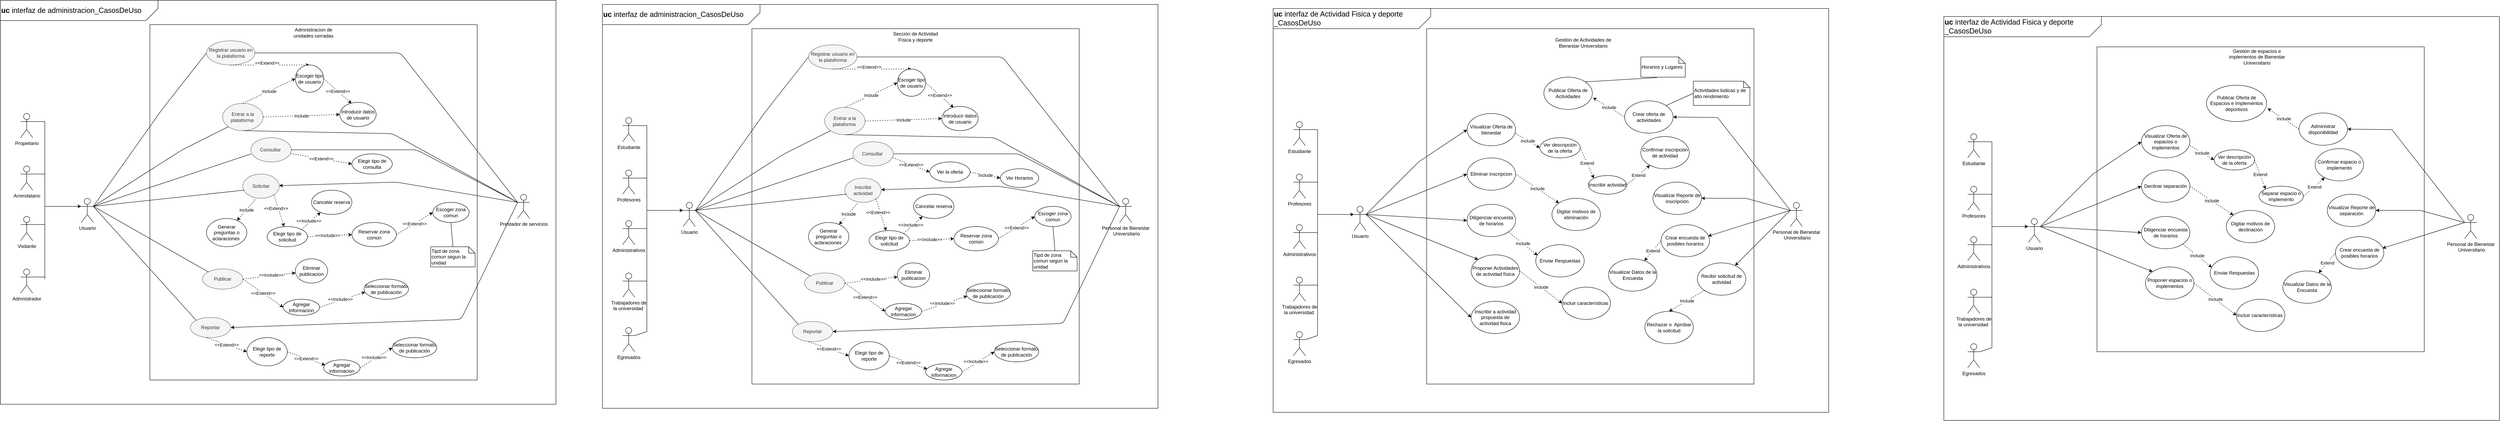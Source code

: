 <mxfile version="15.7.3" type="github">
  <diagram id="JqKcGQJoDCqcwupZXbkY" name="Page-1">
    <mxGraphModel dx="2301" dy="3057" grid="1" gridSize="10" guides="1" tooltips="1" connect="1" arrows="1" fold="1" page="1" pageScale="1" pageWidth="827" pageHeight="1169" math="0" shadow="0">
      <root>
        <mxCell id="0" />
        <mxCell id="1" parent="0" />
        <mxCell id="RDo0nGNt-uCjCAe4fKME-304" value="" style="rounded=0;whiteSpace=wrap;html=1;" vertex="1" parent="1">
          <mxGeometry x="5780" y="-250" width="1375" height="1000" as="geometry" />
        </mxCell>
        <mxCell id="RDo0nGNt-uCjCAe4fKME-307" value="" style="rounded=0;whiteSpace=wrap;html=1;" vertex="1" parent="1">
          <mxGeometry x="6159" y="-175" width="810" height="755" as="geometry" />
        </mxCell>
        <mxCell id="RDo0nGNt-uCjCAe4fKME-94" value="" style="rounded=0;whiteSpace=wrap;html=1;" vertex="1" parent="1">
          <mxGeometry x="4120" y="-270" width="1375" height="1000" as="geometry" />
        </mxCell>
        <mxCell id="RDo0nGNt-uCjCAe4fKME-306" value="" style="rounded=0;whiteSpace=wrap;html=1;" vertex="1" parent="1">
          <mxGeometry x="4500" y="-220" width="810" height="880" as="geometry" />
        </mxCell>
        <mxCell id="0xDbNC47fGg1-5seRC9q-161" value="" style="rounded=0;whiteSpace=wrap;html=1;" parent="1" vertex="1">
          <mxGeometry x="970" y="-290" width="1375" height="1000" as="geometry" />
        </mxCell>
        <mxCell id="DWUB2Uf6saMLc5BY2L6b-61" value="Consultar&amp;nbsp;" style="ellipse;whiteSpace=wrap;html=1;fillColor=#f5f5f5;strokeColor=#666666;fontColor=#333333;" parent="1" vertex="1">
          <mxGeometry x="1620" y="230" width="86" height="50" as="geometry" />
        </mxCell>
        <mxCell id="DWUB2Uf6saMLc5BY2L6b-63" value="Solicitar" style="ellipse;whiteSpace=wrap;html=1;fillColor=#f5f5f5;strokeColor=#666666;fontColor=#333333;" parent="1" vertex="1">
          <mxGeometry x="1620" y="300" width="86" height="50" as="geometry" />
        </mxCell>
        <mxCell id="0xDbNC47fGg1-5seRC9q-13" value="Admnistrador" style="shape=umlActor;verticalLabelPosition=bottom;verticalAlign=top;html=1;outlineConnect=0;" parent="1" vertex="1">
          <mxGeometry x="1020" y="375" width="30" height="60" as="geometry" />
        </mxCell>
        <mxCell id="0xDbNC47fGg1-5seRC9q-14" value="Usuario" style="shape=umlActor;verticalLabelPosition=bottom;verticalAlign=top;html=1;outlineConnect=0;" parent="1" vertex="1">
          <mxGeometry x="1170" y="200" width="30" height="60" as="geometry" />
        </mxCell>
        <mxCell id="0xDbNC47fGg1-5seRC9q-15" value="Arrendatario" style="shape=umlActor;verticalLabelPosition=bottom;verticalAlign=top;html=1;outlineConnect=0;" parent="1" vertex="1">
          <mxGeometry x="1020" y="120" width="30" height="60" as="geometry" />
        </mxCell>
        <mxCell id="0xDbNC47fGg1-5seRC9q-16" value="Prestador de servicios" style="shape=umlActor;verticalLabelPosition=bottom;verticalAlign=top;html=1;outlineConnect=0;" parent="1" vertex="1">
          <mxGeometry x="2250" y="190" width="30" height="60" as="geometry" />
        </mxCell>
        <mxCell id="0xDbNC47fGg1-5seRC9q-17" value="Visitante" style="shape=umlActor;verticalLabelPosition=bottom;verticalAlign=top;html=1;outlineConnect=0;" parent="1" vertex="1">
          <mxGeometry x="1020" y="245" width="30" height="60" as="geometry" />
        </mxCell>
        <mxCell id="0xDbNC47fGg1-5seRC9q-18" value="" style="rounded=0;whiteSpace=wrap;html=1;" parent="1" vertex="1">
          <mxGeometry x="1340" y="-230" width="810" height="880" as="geometry" />
        </mxCell>
        <mxCell id="0xDbNC47fGg1-5seRC9q-19" value="Admnistracion de unidades cerradas" style="text;html=1;strokeColor=none;fillColor=none;align=center;verticalAlign=middle;whiteSpace=wrap;rounded=0;" parent="1" vertex="1">
          <mxGeometry x="1675" y="-220" width="140" height="20" as="geometry" />
        </mxCell>
        <mxCell id="0xDbNC47fGg1-5seRC9q-20" value="Registrar usuario en la plataforma" style="ellipse;whiteSpace=wrap;html=1;fillColor=#f5f5f5;strokeColor=#666666;fontColor=#333333;" parent="1" vertex="1">
          <mxGeometry x="1480" y="-190" width="120" height="60" as="geometry" />
        </mxCell>
        <mxCell id="0xDbNC47fGg1-5seRC9q-26" value="Consultar&amp;nbsp;" style="ellipse;whiteSpace=wrap;html=1;fillColor=#f5f5f5;strokeColor=#666666;fontColor=#333333;" parent="1" vertex="1">
          <mxGeometry x="1590" y="50" width="100" height="60" as="geometry" />
        </mxCell>
        <mxCell id="0xDbNC47fGg1-5seRC9q-27" value="Solicitar" style="ellipse;whiteSpace=wrap;html=1;fillColor=#f5f5f5;strokeColor=#666666;fontColor=#333333;" parent="1" vertex="1">
          <mxGeometry x="1570" y="140" width="90" height="60" as="geometry" />
        </mxCell>
        <mxCell id="0xDbNC47fGg1-5seRC9q-31" value="" style="endArrow=classic;html=1;exitX=0.5;exitY=1;exitDx=0;exitDy=0;entryX=0.5;entryY=0;entryDx=0;entryDy=0;dashed=1;" parent="1" source="0xDbNC47fGg1-5seRC9q-20" target="0xDbNC47fGg1-5seRC9q-33" edge="1">
          <mxGeometry relative="1" as="geometry">
            <mxPoint x="1590.004" y="42.953" as="sourcePoint" />
            <mxPoint x="1558" y="92.5" as="targetPoint" />
            <Array as="points" />
          </mxGeometry>
        </mxCell>
        <mxCell id="0xDbNC47fGg1-5seRC9q-32" value="&amp;lt;&amp;lt;Extend&amp;gt;&amp;gt;" style="edgeLabel;resizable=0;html=1;align=center;verticalAlign=middle;" parent="0xDbNC47fGg1-5seRC9q-31" connectable="0" vertex="1">
          <mxGeometry relative="1" as="geometry">
            <mxPoint x="-7.49" y="-5.7" as="offset" />
          </mxGeometry>
        </mxCell>
        <mxCell id="0xDbNC47fGg1-5seRC9q-33" value="Escoger tipo de usuario" style="ellipse;whiteSpace=wrap;html=1;" parent="1" vertex="1">
          <mxGeometry x="1700" y="-130" width="70" height="67.5" as="geometry" />
        </mxCell>
        <mxCell id="0xDbNC47fGg1-5seRC9q-34" value="Introducir datos de usuario" style="ellipse;whiteSpace=wrap;html=1;" parent="1" vertex="1">
          <mxGeometry x="1810" y="-37.5" width="90" height="60" as="geometry" />
        </mxCell>
        <mxCell id="0xDbNC47fGg1-5seRC9q-35" value="" style="endArrow=classic;html=1;exitX=1;exitY=0.5;exitDx=0;exitDy=0;entryX=0.322;entryY=0.046;entryDx=0;entryDy=0;entryPerimeter=0;dashed=1;" parent="1" source="0xDbNC47fGg1-5seRC9q-33" target="0xDbNC47fGg1-5seRC9q-34" edge="1">
          <mxGeometry relative="1" as="geometry">
            <mxPoint x="1490" y="172.5" as="sourcePoint" />
            <mxPoint x="1590" y="172.5" as="targetPoint" />
            <Array as="points" />
          </mxGeometry>
        </mxCell>
        <mxCell id="0xDbNC47fGg1-5seRC9q-36" value="&amp;lt;&amp;lt;Extend&amp;gt;&amp;gt;" style="edgeLabel;resizable=0;html=1;align=center;verticalAlign=middle;" parent="0xDbNC47fGg1-5seRC9q-35" connectable="0" vertex="1">
          <mxGeometry relative="1" as="geometry" />
        </mxCell>
        <mxCell id="0xDbNC47fGg1-5seRC9q-37" value="Entrar a la plataforma&amp;nbsp;" style="ellipse;whiteSpace=wrap;html=1;fillColor=#f5f5f5;strokeColor=#666666;fontColor=#333333;" parent="1" vertex="1">
          <mxGeometry x="1520" y="-35" width="100" height="67.5" as="geometry" />
        </mxCell>
        <mxCell id="0xDbNC47fGg1-5seRC9q-40" value="Publicar" style="ellipse;whiteSpace=wrap;html=1;fillColor=#f5f5f5;strokeColor=#666666;fontColor=#333333;" parent="1" vertex="1">
          <mxGeometry x="1470" y="375" width="100" height="50" as="geometry" />
        </mxCell>
        <mxCell id="0xDbNC47fGg1-5seRC9q-60" value="" style="endArrow=classic;html=1;exitX=0.5;exitY=0;exitDx=0;exitDy=0;entryX=0;entryY=0.5;entryDx=0;entryDy=0;dashed=1;" parent="1" source="0xDbNC47fGg1-5seRC9q-37" target="0xDbNC47fGg1-5seRC9q-33" edge="1">
          <mxGeometry relative="1" as="geometry">
            <mxPoint x="1570" y="197.5" as="sourcePoint" />
            <mxPoint x="1734.738" y="148.452" as="targetPoint" />
          </mxGeometry>
        </mxCell>
        <mxCell id="0xDbNC47fGg1-5seRC9q-61" value="Include" style="edgeLabel;resizable=0;html=1;align=center;verticalAlign=middle;" parent="0xDbNC47fGg1-5seRC9q-60" connectable="0" vertex="1">
          <mxGeometry relative="1" as="geometry" />
        </mxCell>
        <mxCell id="0xDbNC47fGg1-5seRC9q-65" value="Reportar" style="ellipse;whiteSpace=wrap;html=1;fillColor=#f5f5f5;strokeColor=#666666;fontColor=#333333;" parent="1" vertex="1">
          <mxGeometry x="1440" y="495" width="100" height="50" as="geometry" />
        </mxCell>
        <mxCell id="0xDbNC47fGg1-5seRC9q-102" value="" style="endArrow=classic;html=1;exitX=1;exitY=0.5;exitDx=0;exitDy=0;entryX=0;entryY=0.5;entryDx=0;entryDy=0;dashed=1;" parent="1" source="0xDbNC47fGg1-5seRC9q-37" target="0xDbNC47fGg1-5seRC9q-34" edge="1">
          <mxGeometry relative="1" as="geometry">
            <mxPoint x="340" y="120" as="sourcePoint" />
            <mxPoint x="525" y="80" as="targetPoint" />
          </mxGeometry>
        </mxCell>
        <mxCell id="0xDbNC47fGg1-5seRC9q-103" value="Include" style="edgeLabel;resizable=0;html=1;align=center;verticalAlign=middle;" parent="0xDbNC47fGg1-5seRC9q-102" connectable="0" vertex="1">
          <mxGeometry relative="1" as="geometry" />
        </mxCell>
        <mxCell id="0xDbNC47fGg1-5seRC9q-112" value="" style="endArrow=classic;html=1;" parent="1" target="0xDbNC47fGg1-5seRC9q-27" edge="1">
          <mxGeometry width="50" height="50" relative="1" as="geometry">
            <mxPoint x="2250" y="210" as="sourcePoint" />
            <mxPoint x="1720" y="240" as="targetPoint" />
            <Array as="points">
              <mxPoint x="1950" y="160" />
            </Array>
          </mxGeometry>
        </mxCell>
        <mxCell id="0xDbNC47fGg1-5seRC9q-113" value="" style="endArrow=classic;html=1;exitX=0;exitY=0.333;exitDx=0;exitDy=0;exitPerimeter=0;entryX=1;entryY=0.5;entryDx=0;entryDy=0;" parent="1" source="0xDbNC47fGg1-5seRC9q-16" target="0xDbNC47fGg1-5seRC9q-65" edge="1">
          <mxGeometry width="50" height="50" relative="1" as="geometry">
            <mxPoint x="1670" y="290" as="sourcePoint" />
            <mxPoint x="1720" y="240" as="targetPoint" />
            <Array as="points">
              <mxPoint x="2110" y="500" />
            </Array>
          </mxGeometry>
        </mxCell>
        <mxCell id="0xDbNC47fGg1-5seRC9q-115" value="Elegir tipo de consulta" style="ellipse;whiteSpace=wrap;html=1;" parent="1" vertex="1">
          <mxGeometry x="1840" y="90" width="100" height="50" as="geometry" />
        </mxCell>
        <mxCell id="0xDbNC47fGg1-5seRC9q-116" value="" style="endArrow=classic;html=1;exitX=0.98;exitY=0.65;exitDx=0;exitDy=0;entryX=0;entryY=0.5;entryDx=0;entryDy=0;exitPerimeter=0;dashed=1;" parent="1" source="0xDbNC47fGg1-5seRC9q-26" target="0xDbNC47fGg1-5seRC9q-115" edge="1">
          <mxGeometry relative="1" as="geometry">
            <mxPoint x="320" y="370" as="sourcePoint" />
            <mxPoint x="310" y="460" as="targetPoint" />
            <Array as="points" />
          </mxGeometry>
        </mxCell>
        <mxCell id="0xDbNC47fGg1-5seRC9q-117" value="&amp;lt;&amp;lt;Extend&amp;gt;&amp;gt;" style="edgeLabel;resizable=0;html=1;align=center;verticalAlign=middle;" parent="0xDbNC47fGg1-5seRC9q-116" connectable="0" vertex="1">
          <mxGeometry relative="1" as="geometry" />
        </mxCell>
        <mxCell id="0xDbNC47fGg1-5seRC9q-118" value="&lt;span&gt;Elegir tipo de solicitud&lt;/span&gt;" style="ellipse;whiteSpace=wrap;html=1;" parent="1" vertex="1">
          <mxGeometry x="1630" y="270" width="100" height="50" as="geometry" />
        </mxCell>
        <mxCell id="0xDbNC47fGg1-5seRC9q-119" value="" style="endArrow=classic;html=1;exitX=1;exitY=1;exitDx=0;exitDy=0;dashed=1;" parent="1" source="0xDbNC47fGg1-5seRC9q-27" target="0xDbNC47fGg1-5seRC9q-118" edge="1">
          <mxGeometry relative="1" as="geometry">
            <mxPoint x="430" y="-20" as="sourcePoint" />
            <mxPoint x="537.87" y="12.38" as="targetPoint" />
            <Array as="points" />
          </mxGeometry>
        </mxCell>
        <mxCell id="0xDbNC47fGg1-5seRC9q-120" value="&amp;lt;&amp;lt;Extend&amp;gt;&amp;gt;" style="edgeLabel;resizable=0;html=1;align=center;verticalAlign=middle;" parent="0xDbNC47fGg1-5seRC9q-119" connectable="0" vertex="1">
          <mxGeometry relative="1" as="geometry">
            <mxPoint x="-7.49" y="-5.7" as="offset" />
          </mxGeometry>
        </mxCell>
        <mxCell id="0xDbNC47fGg1-5seRC9q-121" value="Reservar zona común" style="ellipse;whiteSpace=wrap;html=1;" parent="1" vertex="1">
          <mxGeometry x="1840" y="260" width="110" height="60" as="geometry" />
        </mxCell>
        <mxCell id="0xDbNC47fGg1-5seRC9q-122" value="" style="endArrow=classic;html=1;exitX=1;exitY=0.5;exitDx=0;exitDy=0;entryX=0;entryY=0.5;entryDx=0;entryDy=0;dashed=1;" parent="1" source="0xDbNC47fGg1-5seRC9q-118" target="0xDbNC47fGg1-5seRC9q-121" edge="1">
          <mxGeometry relative="1" as="geometry">
            <mxPoint x="521.8" y="457.45" as="sourcePoint" />
            <mxPoint x="578.96" y="491" as="targetPoint" />
          </mxGeometry>
        </mxCell>
        <mxCell id="0xDbNC47fGg1-5seRC9q-123" value="&amp;lt;&amp;lt;Include&amp;gt;&amp;gt;" style="edgeLabel;resizable=0;html=1;align=center;verticalAlign=middle;" parent="0xDbNC47fGg1-5seRC9q-122" connectable="0" vertex="1">
          <mxGeometry relative="1" as="geometry">
            <mxPoint x="-5.64" y="-0.88" as="offset" />
          </mxGeometry>
        </mxCell>
        <mxCell id="0xDbNC47fGg1-5seRC9q-124" value="Agregar informacion" style="ellipse;whiteSpace=wrap;html=1;" parent="1" vertex="1">
          <mxGeometry x="1670" y="450" width="90" height="40" as="geometry" />
        </mxCell>
        <mxCell id="0xDbNC47fGg1-5seRC9q-125" value="" style="endArrow=classic;html=1;exitX=1;exitY=0.5;exitDx=0;exitDy=0;entryX=0;entryY=0.5;entryDx=0;entryDy=0;dashed=1;" parent="1" source="0xDbNC47fGg1-5seRC9q-40" target="0xDbNC47fGg1-5seRC9q-124" edge="1">
          <mxGeometry relative="1" as="geometry">
            <mxPoint x="1728" y="144" as="sourcePoint" />
            <mxPoint x="1860" y="175" as="targetPoint" />
            <Array as="points" />
          </mxGeometry>
        </mxCell>
        <mxCell id="0xDbNC47fGg1-5seRC9q-126" value="&amp;lt;&amp;lt;Extend&amp;gt;&amp;gt;" style="edgeLabel;resizable=0;html=1;align=center;verticalAlign=middle;" parent="0xDbNC47fGg1-5seRC9q-125" connectable="0" vertex="1">
          <mxGeometry relative="1" as="geometry" />
        </mxCell>
        <mxCell id="0xDbNC47fGg1-5seRC9q-127" value="Elegir tipo de reporte" style="ellipse;whiteSpace=wrap;html=1;" parent="1" vertex="1">
          <mxGeometry x="1580" y="545" width="100" height="70" as="geometry" />
        </mxCell>
        <mxCell id="0xDbNC47fGg1-5seRC9q-130" value="Seleccionar formato de publicación" style="ellipse;whiteSpace=wrap;html=1;" parent="1" vertex="1">
          <mxGeometry x="1870" y="400" width="110" height="50" as="geometry" />
        </mxCell>
        <mxCell id="0xDbNC47fGg1-5seRC9q-131" value="" style="endArrow=classic;html=1;exitX=1;exitY=0.5;exitDx=0;exitDy=0;entryX=0.027;entryY=0.64;entryDx=0;entryDy=0;entryPerimeter=0;dashed=1;" parent="1" source="0xDbNC47fGg1-5seRC9q-124" target="0xDbNC47fGg1-5seRC9q-130" edge="1">
          <mxGeometry relative="1" as="geometry">
            <mxPoint x="705" y="420" as="sourcePoint" />
            <mxPoint x="1878" y="475" as="targetPoint" />
          </mxGeometry>
        </mxCell>
        <mxCell id="0xDbNC47fGg1-5seRC9q-132" value="&amp;lt;&amp;lt;Include&amp;gt;&amp;gt;" style="edgeLabel;resizable=0;html=1;align=center;verticalAlign=middle;" parent="0xDbNC47fGg1-5seRC9q-131" connectable="0" vertex="1">
          <mxGeometry relative="1" as="geometry">
            <mxPoint x="-5.64" y="-0.88" as="offset" />
          </mxGeometry>
        </mxCell>
        <mxCell id="0xDbNC47fGg1-5seRC9q-133" value="Escoger zona comun" style="ellipse;whiteSpace=wrap;html=1;" parent="1" vertex="1">
          <mxGeometry x="2040" y="210" width="90" height="50" as="geometry" />
        </mxCell>
        <mxCell id="0xDbNC47fGg1-5seRC9q-134" value="" style="endArrow=classic;html=1;exitX=1;exitY=0.5;exitDx=0;exitDy=0;entryX=0;entryY=0.5;entryDx=0;entryDy=0;dashed=1;" parent="1" source="0xDbNC47fGg1-5seRC9q-121" target="0xDbNC47fGg1-5seRC9q-133" edge="1">
          <mxGeometry relative="1" as="geometry">
            <mxPoint x="1688" y="134" as="sourcePoint" />
            <mxPoint x="1840" y="180" as="targetPoint" />
            <Array as="points" />
          </mxGeometry>
        </mxCell>
        <mxCell id="0xDbNC47fGg1-5seRC9q-135" value="&amp;lt;&amp;lt;Extend&amp;gt;&amp;gt;" style="edgeLabel;resizable=0;html=1;align=center;verticalAlign=middle;" parent="0xDbNC47fGg1-5seRC9q-134" connectable="0" vertex="1">
          <mxGeometry relative="1" as="geometry" />
        </mxCell>
        <mxCell id="0xDbNC47fGg1-5seRC9q-136" value="Generar preguntas o aclaraciones&amp;nbsp;" style="ellipse;whiteSpace=wrap;html=1;" parent="1" vertex="1">
          <mxGeometry x="1480" y="250" width="100" height="70" as="geometry" />
        </mxCell>
        <mxCell id="0xDbNC47fGg1-5seRC9q-137" value="" style="endArrow=classic;html=1;exitX=0.344;exitY=1.05;exitDx=0;exitDy=0;exitPerimeter=0;dashed=1;" parent="1" source="0xDbNC47fGg1-5seRC9q-27" target="0xDbNC47fGg1-5seRC9q-136" edge="1">
          <mxGeometry relative="1" as="geometry">
            <mxPoint x="1560" y="16.25" as="sourcePoint" />
            <mxPoint x="1690" y="-58.75" as="targetPoint" />
          </mxGeometry>
        </mxCell>
        <mxCell id="0xDbNC47fGg1-5seRC9q-138" value="Include" style="edgeLabel;resizable=0;html=1;align=center;verticalAlign=middle;" parent="0xDbNC47fGg1-5seRC9q-137" connectable="0" vertex="1">
          <mxGeometry relative="1" as="geometry" />
        </mxCell>
        <mxCell id="0xDbNC47fGg1-5seRC9q-139" value="Cancelar reserva" style="ellipse;whiteSpace=wrap;html=1;" parent="1" vertex="1">
          <mxGeometry x="1740" y="180" width="100" height="60" as="geometry" />
        </mxCell>
        <mxCell id="0xDbNC47fGg1-5seRC9q-140" value="" style="endArrow=classic;html=1;exitX=1;exitY=0;exitDx=0;exitDy=0;dashed=1;" parent="1" source="0xDbNC47fGg1-5seRC9q-118" target="0xDbNC47fGg1-5seRC9q-139" edge="1">
          <mxGeometry relative="1" as="geometry">
            <mxPoint x="1740" y="315" as="sourcePoint" />
            <mxPoint x="1850" y="265" as="targetPoint" />
          </mxGeometry>
        </mxCell>
        <mxCell id="0xDbNC47fGg1-5seRC9q-141" value="&amp;lt;&amp;lt;Include&amp;gt;&amp;gt;" style="edgeLabel;resizable=0;html=1;align=center;verticalAlign=middle;" parent="0xDbNC47fGg1-5seRC9q-140" connectable="0" vertex="1">
          <mxGeometry relative="1" as="geometry">
            <mxPoint x="-5.64" y="-0.88" as="offset" />
          </mxGeometry>
        </mxCell>
        <mxCell id="0xDbNC47fGg1-5seRC9q-142" value="Agregar informacion" style="ellipse;whiteSpace=wrap;html=1;" parent="1" vertex="1">
          <mxGeometry x="1770" y="600" width="90" height="40" as="geometry" />
        </mxCell>
        <mxCell id="0xDbNC47fGg1-5seRC9q-143" value="Seleccionar formato de publicación" style="ellipse;whiteSpace=wrap;html=1;" parent="1" vertex="1">
          <mxGeometry x="1940" y="545" width="110" height="50" as="geometry" />
        </mxCell>
        <mxCell id="0xDbNC47fGg1-5seRC9q-144" value="" style="endArrow=classic;html=1;exitX=1;exitY=0.5;exitDx=0;exitDy=0;entryX=0.044;entryY=0.325;entryDx=0;entryDy=0;entryPerimeter=0;dashed=1;" parent="1" source="0xDbNC47fGg1-5seRC9q-127" target="0xDbNC47fGg1-5seRC9q-142" edge="1">
          <mxGeometry relative="1" as="geometry">
            <mxPoint x="1580" y="410" as="sourcePoint" />
            <mxPoint x="1730" y="470" as="targetPoint" />
            <Array as="points" />
          </mxGeometry>
        </mxCell>
        <mxCell id="0xDbNC47fGg1-5seRC9q-145" value="&amp;lt;&amp;lt;Extend&amp;gt;&amp;gt;" style="edgeLabel;resizable=0;html=1;align=center;verticalAlign=middle;" parent="0xDbNC47fGg1-5seRC9q-144" connectable="0" vertex="1">
          <mxGeometry relative="1" as="geometry" />
        </mxCell>
        <mxCell id="0xDbNC47fGg1-5seRC9q-146" value="" style="endArrow=classic;html=1;exitX=0.4;exitY=1;exitDx=0;exitDy=0;entryX=0;entryY=0.5;entryDx=0;entryDy=0;exitPerimeter=0;dashed=1;" parent="1" source="0xDbNC47fGg1-5seRC9q-65" target="0xDbNC47fGg1-5seRC9q-127" edge="1">
          <mxGeometry relative="1" as="geometry">
            <mxPoint x="1590" y="420" as="sourcePoint" />
            <mxPoint x="1740" y="480" as="targetPoint" />
            <Array as="points" />
          </mxGeometry>
        </mxCell>
        <mxCell id="0xDbNC47fGg1-5seRC9q-147" value="&amp;lt;&amp;lt;Extend&amp;gt;&amp;gt;" style="edgeLabel;resizable=0;html=1;align=center;verticalAlign=middle;" parent="0xDbNC47fGg1-5seRC9q-146" connectable="0" vertex="1">
          <mxGeometry relative="1" as="geometry" />
        </mxCell>
        <mxCell id="0xDbNC47fGg1-5seRC9q-148" value="" style="endArrow=classic;html=1;exitX=1;exitY=0.5;exitDx=0;exitDy=0;entryX=0;entryY=0.5;entryDx=0;entryDy=0;dashed=1;" parent="1" source="0xDbNC47fGg1-5seRC9q-142" target="0xDbNC47fGg1-5seRC9q-143" edge="1">
          <mxGeometry relative="1" as="geometry">
            <mxPoint x="1820" y="470" as="sourcePoint" />
            <mxPoint x="1908.02" y="470" as="targetPoint" />
          </mxGeometry>
        </mxCell>
        <mxCell id="0xDbNC47fGg1-5seRC9q-149" value="&amp;lt;&amp;lt;Include&amp;gt;&amp;gt;" style="edgeLabel;resizable=0;html=1;align=center;verticalAlign=middle;" parent="0xDbNC47fGg1-5seRC9q-148" connectable="0" vertex="1">
          <mxGeometry relative="1" as="geometry">
            <mxPoint x="-5.64" y="-0.88" as="offset" />
          </mxGeometry>
        </mxCell>
        <mxCell id="0xDbNC47fGg1-5seRC9q-150" value="Eliminar publicacion" style="ellipse;whiteSpace=wrap;html=1;" parent="1" vertex="1">
          <mxGeometry x="1700" y="350" width="80" height="60" as="geometry" />
        </mxCell>
        <mxCell id="0xDbNC47fGg1-5seRC9q-151" value="" style="endArrow=classic;html=1;exitX=1;exitY=0.5;exitDx=0;exitDy=0;dashed=1;" parent="1" source="0xDbNC47fGg1-5seRC9q-40" target="0xDbNC47fGg1-5seRC9q-150" edge="1">
          <mxGeometry relative="1" as="geometry">
            <mxPoint x="1580" y="410" as="sourcePoint" />
            <mxPoint x="1680" y="480" as="targetPoint" />
            <Array as="points" />
          </mxGeometry>
        </mxCell>
        <mxCell id="0xDbNC47fGg1-5seRC9q-152" value="&#xa;&#xa;&lt;span style=&quot;color: rgb(0, 0, 0); font-family: helvetica; font-size: 11px; font-style: normal; font-weight: 400; letter-spacing: normal; text-align: center; text-indent: 0px; text-transform: none; word-spacing: 0px; background-color: rgb(255, 255, 255); display: inline; float: none;&quot;&gt;&amp;lt;&amp;lt;Include&amp;gt;&amp;gt;&lt;/span&gt;&#xa;&#xa;" style="edgeLabel;resizable=0;html=1;align=center;verticalAlign=middle;" parent="0xDbNC47fGg1-5seRC9q-151" connectable="0" vertex="1">
          <mxGeometry relative="1" as="geometry">
            <mxPoint x="4.45" y="-2.29" as="offset" />
          </mxGeometry>
        </mxCell>
        <mxCell id="0xDbNC47fGg1-5seRC9q-162" value="&lt;font style=&quot;font-size: 18px&quot;&gt;&lt;b&gt;uc&lt;/b&gt; interfaz de administracion_CasosDeUso&lt;/font&gt;" style="shape=card;whiteSpace=wrap;html=1;direction=west;align=left;" parent="1" vertex="1">
          <mxGeometry x="970" y="-290" width="390" height="50" as="geometry" />
        </mxCell>
        <mxCell id="0xDbNC47fGg1-5seRC9q-164" value="Tipd de zona comun segun la unidad" style="shape=note;whiteSpace=wrap;html=1;backgroundOutline=1;darkOpacity=0.05;size=16;align=left;" parent="1" vertex="1">
          <mxGeometry x="2035" y="320" width="110" height="50" as="geometry" />
        </mxCell>
        <mxCell id="0xDbNC47fGg1-5seRC9q-165" value="" style="endArrow=none;html=1;exitX=0.5;exitY=1;exitDx=0;exitDy=0;entryX=0.5;entryY=0;entryDx=0;entryDy=0;entryPerimeter=0;" parent="1" source="0xDbNC47fGg1-5seRC9q-133" target="0xDbNC47fGg1-5seRC9q-164" edge="1">
          <mxGeometry width="50" height="50" relative="1" as="geometry">
            <mxPoint x="1710" y="340" as="sourcePoint" />
            <mxPoint x="1760" y="290" as="targetPoint" />
          </mxGeometry>
        </mxCell>
        <mxCell id="0xDbNC47fGg1-5seRC9q-166" value="" style="endArrow=none;html=1;entryX=0;entryY=0.5;entryDx=0;entryDy=0;exitX=1;exitY=0.333;exitDx=0;exitDy=0;exitPerimeter=0;" parent="1" source="0xDbNC47fGg1-5seRC9q-14" target="0xDbNC47fGg1-5seRC9q-20" edge="1">
          <mxGeometry width="50" height="50" relative="1" as="geometry">
            <mxPoint x="1410" y="240" as="sourcePoint" />
            <mxPoint x="1680" as="targetPoint" />
            <Array as="points">
              <mxPoint x="1370" y="-20" />
            </Array>
          </mxGeometry>
        </mxCell>
        <mxCell id="0xDbNC47fGg1-5seRC9q-168" value="" style="endArrow=none;html=1;entryX=0;entryY=1;entryDx=0;entryDy=0;exitX=1;exitY=0.333;exitDx=0;exitDy=0;exitPerimeter=0;" parent="1" source="0xDbNC47fGg1-5seRC9q-14" target="0xDbNC47fGg1-5seRC9q-37" edge="1">
          <mxGeometry width="50" height="50" relative="1" as="geometry">
            <mxPoint x="1410" y="240" as="sourcePoint" />
            <mxPoint x="1500" y="-140" as="targetPoint" />
            <Array as="points">
              <mxPoint x="1420" y="80" />
            </Array>
          </mxGeometry>
        </mxCell>
        <mxCell id="0xDbNC47fGg1-5seRC9q-169" value="" style="endArrow=none;html=1;entryX=0.007;entryY=0.667;entryDx=0;entryDy=0;entryPerimeter=0;exitX=1;exitY=0.333;exitDx=0;exitDy=0;exitPerimeter=0;" parent="1" source="0xDbNC47fGg1-5seRC9q-14" target="0xDbNC47fGg1-5seRC9q-26" edge="1">
          <mxGeometry width="50" height="50" relative="1" as="geometry">
            <mxPoint x="1410" y="240" as="sourcePoint" />
            <mxPoint x="1680" y="140" as="targetPoint" />
          </mxGeometry>
        </mxCell>
        <mxCell id="0xDbNC47fGg1-5seRC9q-170" value="" style="endArrow=none;html=1;entryX=0.042;entryY=0.663;entryDx=0;entryDy=0;entryPerimeter=0;exitX=1;exitY=0.333;exitDx=0;exitDy=0;exitPerimeter=0;" parent="1" source="0xDbNC47fGg1-5seRC9q-14" target="0xDbNC47fGg1-5seRC9q-27" edge="1">
          <mxGeometry width="50" height="50" relative="1" as="geometry">
            <mxPoint x="1220" y="40" as="sourcePoint" />
            <mxPoint x="1680" y="270" as="targetPoint" />
          </mxGeometry>
        </mxCell>
        <mxCell id="0xDbNC47fGg1-5seRC9q-171" value="" style="endArrow=none;html=1;entryX=0;entryY=0;entryDx=0;entryDy=0;exitX=1;exitY=0.333;exitDx=0;exitDy=0;exitPerimeter=0;" parent="1" source="0xDbNC47fGg1-5seRC9q-14" target="0xDbNC47fGg1-5seRC9q-40" edge="1">
          <mxGeometry width="50" height="50" relative="1" as="geometry">
            <mxPoint x="1200" y="30" as="sourcePoint" />
            <mxPoint x="1680" y="270" as="targetPoint" />
          </mxGeometry>
        </mxCell>
        <mxCell id="0xDbNC47fGg1-5seRC9q-172" value="" style="endArrow=none;html=1;entryX=0;entryY=0;entryDx=0;entryDy=0;exitX=1;exitY=0.333;exitDx=0;exitDy=0;exitPerimeter=0;" parent="1" source="0xDbNC47fGg1-5seRC9q-14" target="0xDbNC47fGg1-5seRC9q-65" edge="1">
          <mxGeometry width="50" height="50" relative="1" as="geometry">
            <mxPoint x="1210" y="30" as="sourcePoint" />
            <mxPoint x="1680" y="400" as="targetPoint" />
          </mxGeometry>
        </mxCell>
        <mxCell id="0xDbNC47fGg1-5seRC9q-173" value="" style="endArrow=none;html=1;exitX=1;exitY=0.5;exitDx=0;exitDy=0;" parent="1" source="0xDbNC47fGg1-5seRC9q-20" edge="1">
          <mxGeometry width="50" height="50" relative="1" as="geometry">
            <mxPoint x="1630" y="50" as="sourcePoint" />
            <mxPoint x="2250" y="210" as="targetPoint" />
            <Array as="points">
              <mxPoint x="1960" y="-160" />
            </Array>
          </mxGeometry>
        </mxCell>
        <mxCell id="0xDbNC47fGg1-5seRC9q-174" value="" style="endArrow=none;html=1;entryX=1;entryY=0.5;entryDx=0;entryDy=0;" parent="1" target="0xDbNC47fGg1-5seRC9q-26" edge="1">
          <mxGeometry width="50" height="50" relative="1" as="geometry">
            <mxPoint x="2250" y="210" as="sourcePoint" />
            <mxPoint x="1850" y="140" as="targetPoint" />
            <Array as="points">
              <mxPoint x="2000" y="80" />
            </Array>
          </mxGeometry>
        </mxCell>
        <mxCell id="0xDbNC47fGg1-5seRC9q-175" value="" style="endArrow=none;html=1;exitX=0.5;exitY=1;exitDx=0;exitDy=0;entryX=0;entryY=0.333;entryDx=0;entryDy=0;entryPerimeter=0;" parent="1" source="0xDbNC47fGg1-5seRC9q-37" target="0xDbNC47fGg1-5seRC9q-16" edge="1">
          <mxGeometry width="50" height="50" relative="1" as="geometry">
            <mxPoint x="1800" y="190" as="sourcePoint" />
            <mxPoint x="2000" y="80" as="targetPoint" />
            <Array as="points">
              <mxPoint x="1940" y="40" />
            </Array>
          </mxGeometry>
        </mxCell>
        <mxCell id="0xDbNC47fGg1-5seRC9q-181" value="" style="endArrow=none;dashed=1;html=1;exitX=1.006;exitY=0.147;exitDx=0;exitDy=0;exitPerimeter=0;strokeColor=none;" parent="1" source="0xDbNC47fGg1-5seRC9q-18" edge="1">
          <mxGeometry width="50" height="50" relative="1" as="geometry">
            <mxPoint x="1800" y="50" as="sourcePoint" />
            <mxPoint x="1850" as="targetPoint" />
          </mxGeometry>
        </mxCell>
        <mxCell id="0xDbNC47fGg1-5seRC9q-184" value="Propietario" style="shape=umlActor;verticalLabelPosition=bottom;verticalAlign=top;html=1;outlineConnect=0;" parent="1" vertex="1">
          <mxGeometry x="1020" y="-10" width="30" height="60" as="geometry" />
        </mxCell>
        <mxCell id="0xDbNC47fGg1-5seRC9q-185" value="" style="endArrow=none;html=1;exitX=1;exitY=0.333;exitDx=0;exitDy=0;exitPerimeter=0;" parent="1" source="0xDbNC47fGg1-5seRC9q-184" edge="1">
          <mxGeometry width="50" height="50" relative="1" as="geometry">
            <mxPoint x="1350" y="260" as="sourcePoint" />
            <mxPoint x="1080" y="10" as="targetPoint" />
          </mxGeometry>
        </mxCell>
        <mxCell id="0xDbNC47fGg1-5seRC9q-186" value="" style="endArrow=none;html=1;" parent="1" edge="1">
          <mxGeometry width="50" height="50" relative="1" as="geometry">
            <mxPoint x="1080" y="10" as="sourcePoint" />
            <mxPoint x="1080" y="400" as="targetPoint" />
          </mxGeometry>
        </mxCell>
        <mxCell id="0xDbNC47fGg1-5seRC9q-187" value="" style="endArrow=none;html=1;exitX=1;exitY=0.333;exitDx=0;exitDy=0;exitPerimeter=0;" parent="1" source="0xDbNC47fGg1-5seRC9q-13" edge="1">
          <mxGeometry width="50" height="50" relative="1" as="geometry">
            <mxPoint x="1350" y="260" as="sourcePoint" />
            <mxPoint x="1080" y="395" as="targetPoint" />
          </mxGeometry>
        </mxCell>
        <mxCell id="0xDbNC47fGg1-5seRC9q-188" value="" style="endArrow=none;html=1;exitX=1;exitY=0.333;exitDx=0;exitDy=0;exitPerimeter=0;" parent="1" source="0xDbNC47fGg1-5seRC9q-15" edge="1">
          <mxGeometry width="50" height="50" relative="1" as="geometry">
            <mxPoint x="1350" y="260" as="sourcePoint" />
            <mxPoint x="1080" y="140" as="targetPoint" />
          </mxGeometry>
        </mxCell>
        <mxCell id="0xDbNC47fGg1-5seRC9q-189" value="" style="endArrow=none;html=1;exitX=1;exitY=0.333;exitDx=0;exitDy=0;exitPerimeter=0;" parent="1" source="0xDbNC47fGg1-5seRC9q-17" edge="1">
          <mxGeometry width="50" height="50" relative="1" as="geometry">
            <mxPoint x="1350" y="260" as="sourcePoint" />
            <mxPoint x="1080" y="265" as="targetPoint" />
          </mxGeometry>
        </mxCell>
        <mxCell id="0xDbNC47fGg1-5seRC9q-190" value="" style="endArrow=classic;html=1;entryX=0;entryY=0.333;entryDx=0;entryDy=0;entryPerimeter=0;" parent="1" target="0xDbNC47fGg1-5seRC9q-14" edge="1">
          <mxGeometry width="50" height="50" relative="1" as="geometry">
            <mxPoint x="1080" y="220" as="sourcePoint" />
            <mxPoint x="1190" y="200" as="targetPoint" />
          </mxGeometry>
        </mxCell>
        <mxCell id="RDo0nGNt-uCjCAe4fKME-1" value="" style="rounded=0;whiteSpace=wrap;html=1;" vertex="1" parent="1">
          <mxGeometry x="2460" y="-280" width="1375" height="1000" as="geometry" />
        </mxCell>
        <mxCell id="RDo0nGNt-uCjCAe4fKME-2" value="Consultar&amp;nbsp;" style="ellipse;whiteSpace=wrap;html=1;fillColor=#f5f5f5;strokeColor=#666666;fontColor=#333333;" vertex="1" parent="1">
          <mxGeometry x="3110" y="240" width="86" height="50" as="geometry" />
        </mxCell>
        <mxCell id="RDo0nGNt-uCjCAe4fKME-3" value="Solicitar" style="ellipse;whiteSpace=wrap;html=1;fillColor=#f5f5f5;strokeColor=#666666;fontColor=#333333;" vertex="1" parent="1">
          <mxGeometry x="3110" y="310" width="86" height="50" as="geometry" />
        </mxCell>
        <mxCell id="RDo0nGNt-uCjCAe4fKME-4" value="Trabajadores de &lt;br&gt;la universidad&amp;nbsp;" style="shape=umlActor;verticalLabelPosition=bottom;verticalAlign=top;html=1;outlineConnect=0;" vertex="1" parent="1">
          <mxGeometry x="2510" y="385" width="30" height="60" as="geometry" />
        </mxCell>
        <mxCell id="RDo0nGNt-uCjCAe4fKME-5" value="Usuario" style="shape=umlActor;verticalLabelPosition=bottom;verticalAlign=top;html=1;outlineConnect=0;" vertex="1" parent="1">
          <mxGeometry x="2660" y="210" width="30" height="60" as="geometry" />
        </mxCell>
        <mxCell id="RDo0nGNt-uCjCAe4fKME-6" value="Profesores" style="shape=umlActor;verticalLabelPosition=bottom;verticalAlign=top;html=1;outlineConnect=0;" vertex="1" parent="1">
          <mxGeometry x="2510" y="130" width="30" height="60" as="geometry" />
        </mxCell>
        <mxCell id="RDo0nGNt-uCjCAe4fKME-7" value="Personal de Bienestar&lt;br&gt;&amp;nbsp;Universitario" style="shape=umlActor;verticalLabelPosition=bottom;verticalAlign=top;html=1;outlineConnect=0;align=center;" vertex="1" parent="1">
          <mxGeometry x="3740" y="200" width="30" height="60" as="geometry" />
        </mxCell>
        <mxCell id="RDo0nGNt-uCjCAe4fKME-8" value="Administrativos" style="shape=umlActor;verticalLabelPosition=bottom;verticalAlign=top;html=1;outlineConnect=0;" vertex="1" parent="1">
          <mxGeometry x="2510" y="255" width="30" height="60" as="geometry" />
        </mxCell>
        <mxCell id="RDo0nGNt-uCjCAe4fKME-9" value="" style="rounded=0;whiteSpace=wrap;html=1;" vertex="1" parent="1">
          <mxGeometry x="2830" y="-220" width="810" height="880" as="geometry" />
        </mxCell>
        <mxCell id="RDo0nGNt-uCjCAe4fKME-10" value="Sección de Actividad Física y deporte" style="text;html=1;strokeColor=none;fillColor=none;align=center;verticalAlign=middle;whiteSpace=wrap;rounded=0;" vertex="1" parent="1">
          <mxGeometry x="3165" y="-210" width="140" height="20" as="geometry" />
        </mxCell>
        <mxCell id="RDo0nGNt-uCjCAe4fKME-11" value="Registrar usuario en la plataforma" style="ellipse;whiteSpace=wrap;html=1;fillColor=#f5f5f5;strokeColor=#666666;fontColor=#333333;" vertex="1" parent="1">
          <mxGeometry x="2970" y="-180" width="120" height="60" as="geometry" />
        </mxCell>
        <mxCell id="RDo0nGNt-uCjCAe4fKME-12" value="Consultar&amp;nbsp;" style="ellipse;whiteSpace=wrap;html=1;fillColor=#f5f5f5;strokeColor=#666666;fontColor=#333333;" vertex="1" parent="1">
          <mxGeometry x="3080" y="60" width="100" height="60" as="geometry" />
        </mxCell>
        <mxCell id="RDo0nGNt-uCjCAe4fKME-13" value="Inscribir actividad" style="ellipse;whiteSpace=wrap;html=1;fillColor=#f5f5f5;strokeColor=#666666;fontColor=#333333;" vertex="1" parent="1">
          <mxGeometry x="3060" y="150" width="90" height="60" as="geometry" />
        </mxCell>
        <mxCell id="RDo0nGNt-uCjCAe4fKME-14" value="" style="endArrow=classic;html=1;exitX=0.5;exitY=1;exitDx=0;exitDy=0;entryX=0.5;entryY=0;entryDx=0;entryDy=0;dashed=1;" edge="1" parent="1" source="RDo0nGNt-uCjCAe4fKME-11" target="RDo0nGNt-uCjCAe4fKME-16">
          <mxGeometry relative="1" as="geometry">
            <mxPoint x="3080.004" y="52.953" as="sourcePoint" />
            <mxPoint x="3048" y="102.5" as="targetPoint" />
            <Array as="points" />
          </mxGeometry>
        </mxCell>
        <mxCell id="RDo0nGNt-uCjCAe4fKME-15" value="&amp;lt;&amp;lt;Extend&amp;gt;&amp;gt;" style="edgeLabel;resizable=0;html=1;align=center;verticalAlign=middle;" connectable="0" vertex="1" parent="RDo0nGNt-uCjCAe4fKME-14">
          <mxGeometry relative="1" as="geometry">
            <mxPoint x="-7.49" y="-5.7" as="offset" />
          </mxGeometry>
        </mxCell>
        <mxCell id="RDo0nGNt-uCjCAe4fKME-16" value="Escoger tipo de usuario" style="ellipse;whiteSpace=wrap;html=1;" vertex="1" parent="1">
          <mxGeometry x="3190" y="-120" width="70" height="67.5" as="geometry" />
        </mxCell>
        <mxCell id="RDo0nGNt-uCjCAe4fKME-17" value="Introducir datos de usuario" style="ellipse;whiteSpace=wrap;html=1;" vertex="1" parent="1">
          <mxGeometry x="3300" y="-27.5" width="90" height="60" as="geometry" />
        </mxCell>
        <mxCell id="RDo0nGNt-uCjCAe4fKME-18" value="" style="endArrow=classic;html=1;exitX=1;exitY=0.5;exitDx=0;exitDy=0;entryX=0.322;entryY=0.046;entryDx=0;entryDy=0;entryPerimeter=0;dashed=1;" edge="1" parent="1" source="RDo0nGNt-uCjCAe4fKME-16" target="RDo0nGNt-uCjCAe4fKME-17">
          <mxGeometry relative="1" as="geometry">
            <mxPoint x="2980" y="182.5" as="sourcePoint" />
            <mxPoint x="3080" y="182.5" as="targetPoint" />
            <Array as="points" />
          </mxGeometry>
        </mxCell>
        <mxCell id="RDo0nGNt-uCjCAe4fKME-19" value="&amp;lt;&amp;lt;Extend&amp;gt;&amp;gt;" style="edgeLabel;resizable=0;html=1;align=center;verticalAlign=middle;" connectable="0" vertex="1" parent="RDo0nGNt-uCjCAe4fKME-18">
          <mxGeometry relative="1" as="geometry" />
        </mxCell>
        <mxCell id="RDo0nGNt-uCjCAe4fKME-20" value="Entrar a la plataforma&amp;nbsp;" style="ellipse;whiteSpace=wrap;html=1;fillColor=#f5f5f5;strokeColor=#666666;fontColor=#333333;" vertex="1" parent="1">
          <mxGeometry x="3010" y="-25" width="100" height="67.5" as="geometry" />
        </mxCell>
        <mxCell id="RDo0nGNt-uCjCAe4fKME-21" value="Publicar" style="ellipse;whiteSpace=wrap;html=1;fillColor=#f5f5f5;strokeColor=#666666;fontColor=#333333;" vertex="1" parent="1">
          <mxGeometry x="2960" y="385" width="100" height="50" as="geometry" />
        </mxCell>
        <mxCell id="RDo0nGNt-uCjCAe4fKME-22" value="" style="endArrow=classic;html=1;exitX=0.5;exitY=0;exitDx=0;exitDy=0;entryX=0;entryY=0.5;entryDx=0;entryDy=0;dashed=1;" edge="1" parent="1" source="RDo0nGNt-uCjCAe4fKME-20" target="RDo0nGNt-uCjCAe4fKME-16">
          <mxGeometry relative="1" as="geometry">
            <mxPoint x="3060" y="207.5" as="sourcePoint" />
            <mxPoint x="3224.738" y="158.452" as="targetPoint" />
          </mxGeometry>
        </mxCell>
        <mxCell id="RDo0nGNt-uCjCAe4fKME-23" value="Include" style="edgeLabel;resizable=0;html=1;align=center;verticalAlign=middle;" connectable="0" vertex="1" parent="RDo0nGNt-uCjCAe4fKME-22">
          <mxGeometry relative="1" as="geometry" />
        </mxCell>
        <mxCell id="RDo0nGNt-uCjCAe4fKME-24" value="Reportar" style="ellipse;whiteSpace=wrap;html=1;fillColor=#f5f5f5;strokeColor=#666666;fontColor=#333333;" vertex="1" parent="1">
          <mxGeometry x="2930" y="505" width="100" height="50" as="geometry" />
        </mxCell>
        <mxCell id="RDo0nGNt-uCjCAe4fKME-25" value="" style="endArrow=classic;html=1;exitX=1;exitY=0.5;exitDx=0;exitDy=0;entryX=0;entryY=0.5;entryDx=0;entryDy=0;dashed=1;" edge="1" parent="1" source="RDo0nGNt-uCjCAe4fKME-20" target="RDo0nGNt-uCjCAe4fKME-17">
          <mxGeometry relative="1" as="geometry">
            <mxPoint x="1830" y="130" as="sourcePoint" />
            <mxPoint x="2015" y="90" as="targetPoint" />
          </mxGeometry>
        </mxCell>
        <mxCell id="RDo0nGNt-uCjCAe4fKME-26" value="Include" style="edgeLabel;resizable=0;html=1;align=center;verticalAlign=middle;" connectable="0" vertex="1" parent="RDo0nGNt-uCjCAe4fKME-25">
          <mxGeometry relative="1" as="geometry" />
        </mxCell>
        <mxCell id="RDo0nGNt-uCjCAe4fKME-27" value="" style="endArrow=classic;html=1;" edge="1" parent="1" target="RDo0nGNt-uCjCAe4fKME-13">
          <mxGeometry width="50" height="50" relative="1" as="geometry">
            <mxPoint x="3740" y="220" as="sourcePoint" />
            <mxPoint x="3210" y="250" as="targetPoint" />
            <Array as="points">
              <mxPoint x="3440" y="170" />
            </Array>
          </mxGeometry>
        </mxCell>
        <mxCell id="RDo0nGNt-uCjCAe4fKME-28" value="" style="endArrow=classic;html=1;exitX=0;exitY=0.333;exitDx=0;exitDy=0;exitPerimeter=0;entryX=1;entryY=0.5;entryDx=0;entryDy=0;" edge="1" parent="1" source="RDo0nGNt-uCjCAe4fKME-7" target="RDo0nGNt-uCjCAe4fKME-24">
          <mxGeometry width="50" height="50" relative="1" as="geometry">
            <mxPoint x="3160" y="300" as="sourcePoint" />
            <mxPoint x="3210" y="250" as="targetPoint" />
            <Array as="points">
              <mxPoint x="3600" y="510" />
            </Array>
          </mxGeometry>
        </mxCell>
        <mxCell id="RDo0nGNt-uCjCAe4fKME-29" value="Ver la oferta" style="ellipse;whiteSpace=wrap;html=1;" vertex="1" parent="1">
          <mxGeometry x="3270" y="110" width="100" height="50" as="geometry" />
        </mxCell>
        <mxCell id="RDo0nGNt-uCjCAe4fKME-30" value="" style="endArrow=classic;html=1;exitX=0.98;exitY=0.65;exitDx=0;exitDy=0;entryX=0;entryY=0.5;entryDx=0;entryDy=0;exitPerimeter=0;dashed=1;" edge="1" parent="1" source="RDo0nGNt-uCjCAe4fKME-12" target="RDo0nGNt-uCjCAe4fKME-29">
          <mxGeometry relative="1" as="geometry">
            <mxPoint x="1810" y="380" as="sourcePoint" />
            <mxPoint x="1800" y="470" as="targetPoint" />
            <Array as="points" />
          </mxGeometry>
        </mxCell>
        <mxCell id="RDo0nGNt-uCjCAe4fKME-31" value="&amp;lt;&amp;lt;Extend&amp;gt;&amp;gt;" style="edgeLabel;resizable=0;html=1;align=center;verticalAlign=middle;" connectable="0" vertex="1" parent="RDo0nGNt-uCjCAe4fKME-30">
          <mxGeometry relative="1" as="geometry" />
        </mxCell>
        <mxCell id="RDo0nGNt-uCjCAe4fKME-32" value="&lt;span&gt;Elegir tipo de solicitud&lt;/span&gt;" style="ellipse;whiteSpace=wrap;html=1;" vertex="1" parent="1">
          <mxGeometry x="3120" y="280" width="100" height="50" as="geometry" />
        </mxCell>
        <mxCell id="RDo0nGNt-uCjCAe4fKME-33" value="" style="endArrow=classic;html=1;exitX=1;exitY=1;exitDx=0;exitDy=0;dashed=1;" edge="1" parent="1" source="RDo0nGNt-uCjCAe4fKME-13" target="RDo0nGNt-uCjCAe4fKME-32">
          <mxGeometry relative="1" as="geometry">
            <mxPoint x="1920" y="-10" as="sourcePoint" />
            <mxPoint x="2027.87" y="22.38" as="targetPoint" />
            <Array as="points" />
          </mxGeometry>
        </mxCell>
        <mxCell id="RDo0nGNt-uCjCAe4fKME-34" value="&amp;lt;&amp;lt;Extend&amp;gt;&amp;gt;" style="edgeLabel;resizable=0;html=1;align=center;verticalAlign=middle;" connectable="0" vertex="1" parent="RDo0nGNt-uCjCAe4fKME-33">
          <mxGeometry relative="1" as="geometry">
            <mxPoint x="-7.49" y="-5.7" as="offset" />
          </mxGeometry>
        </mxCell>
        <mxCell id="RDo0nGNt-uCjCAe4fKME-35" value="Reservar zona común" style="ellipse;whiteSpace=wrap;html=1;" vertex="1" parent="1">
          <mxGeometry x="3330" y="270" width="110" height="60" as="geometry" />
        </mxCell>
        <mxCell id="RDo0nGNt-uCjCAe4fKME-36" value="" style="endArrow=classic;html=1;exitX=1;exitY=0.5;exitDx=0;exitDy=0;entryX=0;entryY=0.5;entryDx=0;entryDy=0;dashed=1;" edge="1" parent="1" source="RDo0nGNt-uCjCAe4fKME-32" target="RDo0nGNt-uCjCAe4fKME-35">
          <mxGeometry relative="1" as="geometry">
            <mxPoint x="2011.8" y="467.45" as="sourcePoint" />
            <mxPoint x="2068.96" y="501" as="targetPoint" />
          </mxGeometry>
        </mxCell>
        <mxCell id="RDo0nGNt-uCjCAe4fKME-37" value="&amp;lt;&amp;lt;Include&amp;gt;&amp;gt;" style="edgeLabel;resizable=0;html=1;align=center;verticalAlign=middle;" connectable="0" vertex="1" parent="RDo0nGNt-uCjCAe4fKME-36">
          <mxGeometry relative="1" as="geometry">
            <mxPoint x="-5.64" y="-0.88" as="offset" />
          </mxGeometry>
        </mxCell>
        <mxCell id="RDo0nGNt-uCjCAe4fKME-38" value="Agregar informacion" style="ellipse;whiteSpace=wrap;html=1;" vertex="1" parent="1">
          <mxGeometry x="3160" y="460" width="90" height="40" as="geometry" />
        </mxCell>
        <mxCell id="RDo0nGNt-uCjCAe4fKME-39" value="" style="endArrow=classic;html=1;exitX=1;exitY=0.5;exitDx=0;exitDy=0;entryX=0;entryY=0.5;entryDx=0;entryDy=0;dashed=1;" edge="1" parent="1" source="RDo0nGNt-uCjCAe4fKME-21" target="RDo0nGNt-uCjCAe4fKME-38">
          <mxGeometry relative="1" as="geometry">
            <mxPoint x="3218" y="154" as="sourcePoint" />
            <mxPoint x="3350" y="185" as="targetPoint" />
            <Array as="points" />
          </mxGeometry>
        </mxCell>
        <mxCell id="RDo0nGNt-uCjCAe4fKME-40" value="&amp;lt;&amp;lt;Extend&amp;gt;&amp;gt;" style="edgeLabel;resizable=0;html=1;align=center;verticalAlign=middle;" connectable="0" vertex="1" parent="RDo0nGNt-uCjCAe4fKME-39">
          <mxGeometry relative="1" as="geometry" />
        </mxCell>
        <mxCell id="RDo0nGNt-uCjCAe4fKME-41" value="Elegir tipo de reporte" style="ellipse;whiteSpace=wrap;html=1;" vertex="1" parent="1">
          <mxGeometry x="3070" y="555" width="100" height="70" as="geometry" />
        </mxCell>
        <mxCell id="RDo0nGNt-uCjCAe4fKME-42" value="Seleccionar formato de publicación" style="ellipse;whiteSpace=wrap;html=1;" vertex="1" parent="1">
          <mxGeometry x="3360" y="410" width="110" height="50" as="geometry" />
        </mxCell>
        <mxCell id="RDo0nGNt-uCjCAe4fKME-43" value="" style="endArrow=classic;html=1;exitX=1;exitY=0.5;exitDx=0;exitDy=0;entryX=0.027;entryY=0.64;entryDx=0;entryDy=0;entryPerimeter=0;dashed=1;" edge="1" parent="1" source="RDo0nGNt-uCjCAe4fKME-38" target="RDo0nGNt-uCjCAe4fKME-42">
          <mxGeometry relative="1" as="geometry">
            <mxPoint x="2195" y="430" as="sourcePoint" />
            <mxPoint x="3368" y="485" as="targetPoint" />
          </mxGeometry>
        </mxCell>
        <mxCell id="RDo0nGNt-uCjCAe4fKME-44" value="&amp;lt;&amp;lt;Include&amp;gt;&amp;gt;" style="edgeLabel;resizable=0;html=1;align=center;verticalAlign=middle;" connectable="0" vertex="1" parent="RDo0nGNt-uCjCAe4fKME-43">
          <mxGeometry relative="1" as="geometry">
            <mxPoint x="-5.64" y="-0.88" as="offset" />
          </mxGeometry>
        </mxCell>
        <mxCell id="RDo0nGNt-uCjCAe4fKME-45" value="Escoger zona comun" style="ellipse;whiteSpace=wrap;html=1;" vertex="1" parent="1">
          <mxGeometry x="3530" y="220" width="90" height="50" as="geometry" />
        </mxCell>
        <mxCell id="RDo0nGNt-uCjCAe4fKME-46" value="" style="endArrow=classic;html=1;exitX=1;exitY=0.5;exitDx=0;exitDy=0;entryX=0;entryY=0.5;entryDx=0;entryDy=0;dashed=1;" edge="1" parent="1" source="RDo0nGNt-uCjCAe4fKME-35" target="RDo0nGNt-uCjCAe4fKME-45">
          <mxGeometry relative="1" as="geometry">
            <mxPoint x="3178" y="144" as="sourcePoint" />
            <mxPoint x="3330" y="190" as="targetPoint" />
            <Array as="points" />
          </mxGeometry>
        </mxCell>
        <mxCell id="RDo0nGNt-uCjCAe4fKME-47" value="&amp;lt;&amp;lt;Extend&amp;gt;&amp;gt;" style="edgeLabel;resizable=0;html=1;align=center;verticalAlign=middle;" connectable="0" vertex="1" parent="RDo0nGNt-uCjCAe4fKME-46">
          <mxGeometry relative="1" as="geometry" />
        </mxCell>
        <mxCell id="RDo0nGNt-uCjCAe4fKME-48" value="Generar preguntas o aclaraciones&amp;nbsp;" style="ellipse;whiteSpace=wrap;html=1;" vertex="1" parent="1">
          <mxGeometry x="2970" y="260" width="100" height="70" as="geometry" />
        </mxCell>
        <mxCell id="RDo0nGNt-uCjCAe4fKME-49" value="" style="endArrow=classic;html=1;exitX=0.344;exitY=1.05;exitDx=0;exitDy=0;exitPerimeter=0;dashed=1;" edge="1" parent="1" source="RDo0nGNt-uCjCAe4fKME-13" target="RDo0nGNt-uCjCAe4fKME-48">
          <mxGeometry relative="1" as="geometry">
            <mxPoint x="3050" y="26.25" as="sourcePoint" />
            <mxPoint x="3180" y="-48.75" as="targetPoint" />
          </mxGeometry>
        </mxCell>
        <mxCell id="RDo0nGNt-uCjCAe4fKME-50" value="Include" style="edgeLabel;resizable=0;html=1;align=center;verticalAlign=middle;" connectable="0" vertex="1" parent="RDo0nGNt-uCjCAe4fKME-49">
          <mxGeometry relative="1" as="geometry" />
        </mxCell>
        <mxCell id="RDo0nGNt-uCjCAe4fKME-51" value="Cancelar reserva" style="ellipse;whiteSpace=wrap;html=1;" vertex="1" parent="1">
          <mxGeometry x="3230" y="190" width="100" height="60" as="geometry" />
        </mxCell>
        <mxCell id="RDo0nGNt-uCjCAe4fKME-52" value="" style="endArrow=classic;html=1;exitX=1;exitY=0;exitDx=0;exitDy=0;dashed=1;" edge="1" parent="1" source="RDo0nGNt-uCjCAe4fKME-32" target="RDo0nGNt-uCjCAe4fKME-51">
          <mxGeometry relative="1" as="geometry">
            <mxPoint x="3230" y="325" as="sourcePoint" />
            <mxPoint x="3340" y="275" as="targetPoint" />
          </mxGeometry>
        </mxCell>
        <mxCell id="RDo0nGNt-uCjCAe4fKME-53" value="&amp;lt;&amp;lt;Include&amp;gt;&amp;gt;" style="edgeLabel;resizable=0;html=1;align=center;verticalAlign=middle;" connectable="0" vertex="1" parent="RDo0nGNt-uCjCAe4fKME-52">
          <mxGeometry relative="1" as="geometry">
            <mxPoint x="-5.64" y="-0.88" as="offset" />
          </mxGeometry>
        </mxCell>
        <mxCell id="RDo0nGNt-uCjCAe4fKME-54" value="Agregar informacion" style="ellipse;whiteSpace=wrap;html=1;" vertex="1" parent="1">
          <mxGeometry x="3260" y="610" width="90" height="40" as="geometry" />
        </mxCell>
        <mxCell id="RDo0nGNt-uCjCAe4fKME-55" value="Seleccionar formato de publicación" style="ellipse;whiteSpace=wrap;html=1;" vertex="1" parent="1">
          <mxGeometry x="3430" y="555" width="110" height="50" as="geometry" />
        </mxCell>
        <mxCell id="RDo0nGNt-uCjCAe4fKME-56" value="" style="endArrow=classic;html=1;exitX=1;exitY=0.5;exitDx=0;exitDy=0;entryX=0.044;entryY=0.325;entryDx=0;entryDy=0;entryPerimeter=0;dashed=1;" edge="1" parent="1" source="RDo0nGNt-uCjCAe4fKME-41" target="RDo0nGNt-uCjCAe4fKME-54">
          <mxGeometry relative="1" as="geometry">
            <mxPoint x="3070" y="420" as="sourcePoint" />
            <mxPoint x="3220" y="480" as="targetPoint" />
            <Array as="points" />
          </mxGeometry>
        </mxCell>
        <mxCell id="RDo0nGNt-uCjCAe4fKME-57" value="&amp;lt;&amp;lt;Extend&amp;gt;&amp;gt;" style="edgeLabel;resizable=0;html=1;align=center;verticalAlign=middle;" connectable="0" vertex="1" parent="RDo0nGNt-uCjCAe4fKME-56">
          <mxGeometry relative="1" as="geometry" />
        </mxCell>
        <mxCell id="RDo0nGNt-uCjCAe4fKME-58" value="" style="endArrow=classic;html=1;exitX=0.4;exitY=1;exitDx=0;exitDy=0;entryX=0;entryY=0.5;entryDx=0;entryDy=0;exitPerimeter=0;dashed=1;" edge="1" parent="1" source="RDo0nGNt-uCjCAe4fKME-24" target="RDo0nGNt-uCjCAe4fKME-41">
          <mxGeometry relative="1" as="geometry">
            <mxPoint x="3080" y="430" as="sourcePoint" />
            <mxPoint x="3230" y="490" as="targetPoint" />
            <Array as="points" />
          </mxGeometry>
        </mxCell>
        <mxCell id="RDo0nGNt-uCjCAe4fKME-59" value="&amp;lt;&amp;lt;Extend&amp;gt;&amp;gt;" style="edgeLabel;resizable=0;html=1;align=center;verticalAlign=middle;" connectable="0" vertex="1" parent="RDo0nGNt-uCjCAe4fKME-58">
          <mxGeometry relative="1" as="geometry" />
        </mxCell>
        <mxCell id="RDo0nGNt-uCjCAe4fKME-60" value="" style="endArrow=classic;html=1;exitX=1;exitY=0.5;exitDx=0;exitDy=0;entryX=0;entryY=0.5;entryDx=0;entryDy=0;dashed=1;" edge="1" parent="1" source="RDo0nGNt-uCjCAe4fKME-54" target="RDo0nGNt-uCjCAe4fKME-55">
          <mxGeometry relative="1" as="geometry">
            <mxPoint x="3310" y="480" as="sourcePoint" />
            <mxPoint x="3398.02" y="480" as="targetPoint" />
          </mxGeometry>
        </mxCell>
        <mxCell id="RDo0nGNt-uCjCAe4fKME-61" value="&amp;lt;&amp;lt;Include&amp;gt;&amp;gt;" style="edgeLabel;resizable=0;html=1;align=center;verticalAlign=middle;" connectable="0" vertex="1" parent="RDo0nGNt-uCjCAe4fKME-60">
          <mxGeometry relative="1" as="geometry">
            <mxPoint x="-5.64" y="-0.88" as="offset" />
          </mxGeometry>
        </mxCell>
        <mxCell id="RDo0nGNt-uCjCAe4fKME-62" value="Eliminar publicacion" style="ellipse;whiteSpace=wrap;html=1;" vertex="1" parent="1">
          <mxGeometry x="3190" y="360" width="80" height="60" as="geometry" />
        </mxCell>
        <mxCell id="RDo0nGNt-uCjCAe4fKME-63" value="" style="endArrow=classic;html=1;exitX=1;exitY=0.5;exitDx=0;exitDy=0;dashed=1;" edge="1" parent="1" source="RDo0nGNt-uCjCAe4fKME-21" target="RDo0nGNt-uCjCAe4fKME-62">
          <mxGeometry relative="1" as="geometry">
            <mxPoint x="3070" y="420" as="sourcePoint" />
            <mxPoint x="3170" y="490" as="targetPoint" />
            <Array as="points" />
          </mxGeometry>
        </mxCell>
        <mxCell id="RDo0nGNt-uCjCAe4fKME-64" value="&#xa;&#xa;&lt;span style=&quot;color: rgb(0, 0, 0); font-family: helvetica; font-size: 11px; font-style: normal; font-weight: 400; letter-spacing: normal; text-align: center; text-indent: 0px; text-transform: none; word-spacing: 0px; background-color: rgb(255, 255, 255); display: inline; float: none;&quot;&gt;&amp;lt;&amp;lt;Include&amp;gt;&amp;gt;&lt;/span&gt;&#xa;&#xa;" style="edgeLabel;resizable=0;html=1;align=center;verticalAlign=middle;" connectable="0" vertex="1" parent="RDo0nGNt-uCjCAe4fKME-63">
          <mxGeometry relative="1" as="geometry">
            <mxPoint x="4.45" y="-2.29" as="offset" />
          </mxGeometry>
        </mxCell>
        <mxCell id="RDo0nGNt-uCjCAe4fKME-65" value="&lt;font style=&quot;font-size: 18px&quot;&gt;&lt;b&gt;uc&lt;/b&gt; interfaz de administracion_CasosDeUso&lt;/font&gt;" style="shape=card;whiteSpace=wrap;html=1;direction=west;align=left;" vertex="1" parent="1">
          <mxGeometry x="2460" y="-280" width="390" height="50" as="geometry" />
        </mxCell>
        <mxCell id="RDo0nGNt-uCjCAe4fKME-66" value="Tipd de zona comun segun la unidad" style="shape=note;whiteSpace=wrap;html=1;backgroundOutline=1;darkOpacity=0.05;size=16;align=left;" vertex="1" parent="1">
          <mxGeometry x="3525" y="330" width="110" height="50" as="geometry" />
        </mxCell>
        <mxCell id="RDo0nGNt-uCjCAe4fKME-67" value="" style="endArrow=none;html=1;exitX=0.5;exitY=1;exitDx=0;exitDy=0;entryX=0.5;entryY=0;entryDx=0;entryDy=0;entryPerimeter=0;" edge="1" parent="1" source="RDo0nGNt-uCjCAe4fKME-45" target="RDo0nGNt-uCjCAe4fKME-66">
          <mxGeometry width="50" height="50" relative="1" as="geometry">
            <mxPoint x="3200" y="350" as="sourcePoint" />
            <mxPoint x="3250" y="300" as="targetPoint" />
          </mxGeometry>
        </mxCell>
        <mxCell id="RDo0nGNt-uCjCAe4fKME-68" value="" style="endArrow=none;html=1;entryX=0;entryY=0.5;entryDx=0;entryDy=0;exitX=1;exitY=0.333;exitDx=0;exitDy=0;exitPerimeter=0;" edge="1" parent="1" source="RDo0nGNt-uCjCAe4fKME-5" target="RDo0nGNt-uCjCAe4fKME-11">
          <mxGeometry width="50" height="50" relative="1" as="geometry">
            <mxPoint x="2900" y="250" as="sourcePoint" />
            <mxPoint x="3170" y="10" as="targetPoint" />
            <Array as="points">
              <mxPoint x="2860" y="-10" />
            </Array>
          </mxGeometry>
        </mxCell>
        <mxCell id="RDo0nGNt-uCjCAe4fKME-69" value="" style="endArrow=none;html=1;entryX=0;entryY=1;entryDx=0;entryDy=0;exitX=1;exitY=0.333;exitDx=0;exitDy=0;exitPerimeter=0;" edge="1" parent="1" source="RDo0nGNt-uCjCAe4fKME-5" target="RDo0nGNt-uCjCAe4fKME-20">
          <mxGeometry width="50" height="50" relative="1" as="geometry">
            <mxPoint x="2900" y="250" as="sourcePoint" />
            <mxPoint x="2990" y="-130" as="targetPoint" />
            <Array as="points">
              <mxPoint x="2910" y="90" />
            </Array>
          </mxGeometry>
        </mxCell>
        <mxCell id="RDo0nGNt-uCjCAe4fKME-70" value="" style="endArrow=none;html=1;entryX=0.007;entryY=0.667;entryDx=0;entryDy=0;entryPerimeter=0;exitX=1;exitY=0.333;exitDx=0;exitDy=0;exitPerimeter=0;" edge="1" parent="1" source="RDo0nGNt-uCjCAe4fKME-5" target="RDo0nGNt-uCjCAe4fKME-12">
          <mxGeometry width="50" height="50" relative="1" as="geometry">
            <mxPoint x="2900" y="250" as="sourcePoint" />
            <mxPoint x="3170" y="150" as="targetPoint" />
          </mxGeometry>
        </mxCell>
        <mxCell id="RDo0nGNt-uCjCAe4fKME-71" value="" style="endArrow=none;html=1;entryX=0.042;entryY=0.663;entryDx=0;entryDy=0;entryPerimeter=0;exitX=1;exitY=0.333;exitDx=0;exitDy=0;exitPerimeter=0;" edge="1" parent="1" source="RDo0nGNt-uCjCAe4fKME-5" target="RDo0nGNt-uCjCAe4fKME-13">
          <mxGeometry width="50" height="50" relative="1" as="geometry">
            <mxPoint x="2710" y="50" as="sourcePoint" />
            <mxPoint x="3170" y="280" as="targetPoint" />
          </mxGeometry>
        </mxCell>
        <mxCell id="RDo0nGNt-uCjCAe4fKME-72" value="" style="endArrow=none;html=1;entryX=0;entryY=0;entryDx=0;entryDy=0;exitX=1;exitY=0.333;exitDx=0;exitDy=0;exitPerimeter=0;" edge="1" parent="1" source="RDo0nGNt-uCjCAe4fKME-5" target="RDo0nGNt-uCjCAe4fKME-21">
          <mxGeometry width="50" height="50" relative="1" as="geometry">
            <mxPoint x="2690" y="40" as="sourcePoint" />
            <mxPoint x="3170" y="280" as="targetPoint" />
          </mxGeometry>
        </mxCell>
        <mxCell id="RDo0nGNt-uCjCAe4fKME-73" value="" style="endArrow=none;html=1;entryX=0;entryY=0;entryDx=0;entryDy=0;exitX=1;exitY=0.333;exitDx=0;exitDy=0;exitPerimeter=0;" edge="1" parent="1" source="RDo0nGNt-uCjCAe4fKME-5" target="RDo0nGNt-uCjCAe4fKME-24">
          <mxGeometry width="50" height="50" relative="1" as="geometry">
            <mxPoint x="2700" y="40" as="sourcePoint" />
            <mxPoint x="3170" y="410" as="targetPoint" />
          </mxGeometry>
        </mxCell>
        <mxCell id="RDo0nGNt-uCjCAe4fKME-74" value="" style="endArrow=none;html=1;exitX=1;exitY=0.5;exitDx=0;exitDy=0;" edge="1" parent="1" source="RDo0nGNt-uCjCAe4fKME-11">
          <mxGeometry width="50" height="50" relative="1" as="geometry">
            <mxPoint x="3120" y="60" as="sourcePoint" />
            <mxPoint x="3740" y="220" as="targetPoint" />
            <Array as="points">
              <mxPoint x="3450" y="-150" />
            </Array>
          </mxGeometry>
        </mxCell>
        <mxCell id="RDo0nGNt-uCjCAe4fKME-75" value="" style="endArrow=none;html=1;entryX=1;entryY=0.5;entryDx=0;entryDy=0;" edge="1" parent="1" target="RDo0nGNt-uCjCAe4fKME-12">
          <mxGeometry width="50" height="50" relative="1" as="geometry">
            <mxPoint x="3740" y="220" as="sourcePoint" />
            <mxPoint x="3340" y="150" as="targetPoint" />
            <Array as="points">
              <mxPoint x="3490" y="90" />
            </Array>
          </mxGeometry>
        </mxCell>
        <mxCell id="RDo0nGNt-uCjCAe4fKME-76" value="" style="endArrow=none;html=1;exitX=0.5;exitY=1;exitDx=0;exitDy=0;entryX=0;entryY=0.333;entryDx=0;entryDy=0;entryPerimeter=0;" edge="1" parent="1" source="RDo0nGNt-uCjCAe4fKME-20" target="RDo0nGNt-uCjCAe4fKME-7">
          <mxGeometry width="50" height="50" relative="1" as="geometry">
            <mxPoint x="3290" y="200" as="sourcePoint" />
            <mxPoint x="3490" y="90" as="targetPoint" />
            <Array as="points">
              <mxPoint x="3430" y="50" />
            </Array>
          </mxGeometry>
        </mxCell>
        <mxCell id="RDo0nGNt-uCjCAe4fKME-77" value="" style="endArrow=none;dashed=1;html=1;exitX=1.006;exitY=0.147;exitDx=0;exitDy=0;exitPerimeter=0;strokeColor=none;" edge="1" parent="1" source="RDo0nGNt-uCjCAe4fKME-9">
          <mxGeometry width="50" height="50" relative="1" as="geometry">
            <mxPoint x="3290" y="60" as="sourcePoint" />
            <mxPoint x="3340" y="10" as="targetPoint" />
          </mxGeometry>
        </mxCell>
        <mxCell id="RDo0nGNt-uCjCAe4fKME-78" value="Estudiante" style="shape=umlActor;verticalLabelPosition=bottom;verticalAlign=top;html=1;outlineConnect=0;" vertex="1" parent="1">
          <mxGeometry x="2510" width="30" height="60" as="geometry" />
        </mxCell>
        <mxCell id="RDo0nGNt-uCjCAe4fKME-79" value="" style="endArrow=none;html=1;exitX=1;exitY=0.333;exitDx=0;exitDy=0;exitPerimeter=0;" edge="1" parent="1" source="RDo0nGNt-uCjCAe4fKME-78">
          <mxGeometry width="50" height="50" relative="1" as="geometry">
            <mxPoint x="2840" y="270" as="sourcePoint" />
            <mxPoint x="2570" y="20" as="targetPoint" />
          </mxGeometry>
        </mxCell>
        <mxCell id="RDo0nGNt-uCjCAe4fKME-80" value="" style="endArrow=none;html=1;" edge="1" parent="1">
          <mxGeometry width="50" height="50" relative="1" as="geometry">
            <mxPoint x="2570" y="20" as="sourcePoint" />
            <mxPoint x="2570" y="530" as="targetPoint" />
          </mxGeometry>
        </mxCell>
        <mxCell id="RDo0nGNt-uCjCAe4fKME-81" value="" style="endArrow=none;html=1;exitX=1;exitY=0.333;exitDx=0;exitDy=0;exitPerimeter=0;" edge="1" parent="1" source="RDo0nGNt-uCjCAe4fKME-4">
          <mxGeometry width="50" height="50" relative="1" as="geometry">
            <mxPoint x="2840" y="270" as="sourcePoint" />
            <mxPoint x="2570" y="405" as="targetPoint" />
          </mxGeometry>
        </mxCell>
        <mxCell id="RDo0nGNt-uCjCAe4fKME-82" value="" style="endArrow=none;html=1;exitX=1;exitY=0.333;exitDx=0;exitDy=0;exitPerimeter=0;" edge="1" parent="1" source="RDo0nGNt-uCjCAe4fKME-6">
          <mxGeometry width="50" height="50" relative="1" as="geometry">
            <mxPoint x="2840" y="270" as="sourcePoint" />
            <mxPoint x="2570" y="150" as="targetPoint" />
          </mxGeometry>
        </mxCell>
        <mxCell id="RDo0nGNt-uCjCAe4fKME-83" value="" style="endArrow=none;html=1;exitX=1;exitY=0.333;exitDx=0;exitDy=0;exitPerimeter=0;" edge="1" parent="1" source="RDo0nGNt-uCjCAe4fKME-8">
          <mxGeometry width="50" height="50" relative="1" as="geometry">
            <mxPoint x="2840" y="270" as="sourcePoint" />
            <mxPoint x="2570" y="275" as="targetPoint" />
          </mxGeometry>
        </mxCell>
        <mxCell id="RDo0nGNt-uCjCAe4fKME-84" value="" style="endArrow=classic;html=1;entryX=0;entryY=0.333;entryDx=0;entryDy=0;entryPerimeter=0;" edge="1" parent="1" target="RDo0nGNt-uCjCAe4fKME-5">
          <mxGeometry width="50" height="50" relative="1" as="geometry">
            <mxPoint x="2570" y="230" as="sourcePoint" />
            <mxPoint x="2680" y="210" as="targetPoint" />
          </mxGeometry>
        </mxCell>
        <mxCell id="RDo0nGNt-uCjCAe4fKME-87" value="Egresados" style="shape=umlActor;verticalLabelPosition=bottom;verticalAlign=top;html=1;outlineConnect=0;" vertex="1" parent="1">
          <mxGeometry x="2510" y="520" width="30" height="60" as="geometry" />
        </mxCell>
        <mxCell id="RDo0nGNt-uCjCAe4fKME-90" value="" style="endArrow=none;html=1;rounded=0;entryX=1;entryY=0.333;entryDx=0;entryDy=0;entryPerimeter=0;" edge="1" parent="1" target="RDo0nGNt-uCjCAe4fKME-87">
          <mxGeometry width="50" height="50" relative="1" as="geometry">
            <mxPoint x="2570" y="530" as="sourcePoint" />
            <mxPoint x="2630" y="470" as="targetPoint" />
          </mxGeometry>
        </mxCell>
        <mxCell id="RDo0nGNt-uCjCAe4fKME-91" value="Ver Horarios" style="ellipse;whiteSpace=wrap;html=1;align=center;" vertex="1" parent="1">
          <mxGeometry x="3445" y="126.88" width="95" height="46.25" as="geometry" />
        </mxCell>
        <mxCell id="RDo0nGNt-uCjCAe4fKME-92" value="" style="endArrow=classic;html=1;exitX=1;exitY=0.5;exitDx=0;exitDy=0;entryX=0;entryY=0.5;entryDx=0;entryDy=0;dashed=1;" edge="1" parent="1" source="RDo0nGNt-uCjCAe4fKME-29" target="RDo0nGNt-uCjCAe4fKME-91">
          <mxGeometry relative="1" as="geometry">
            <mxPoint x="3120" y="18.75" as="sourcePoint" />
            <mxPoint x="3310.0" y="12.5" as="targetPoint" />
          </mxGeometry>
        </mxCell>
        <mxCell id="RDo0nGNt-uCjCAe4fKME-93" value="Include" style="edgeLabel;resizable=0;html=1;align=center;verticalAlign=middle;" connectable="0" vertex="1" parent="RDo0nGNt-uCjCAe4fKME-92">
          <mxGeometry relative="1" as="geometry" />
        </mxCell>
        <mxCell id="RDo0nGNt-uCjCAe4fKME-97" value="Trabajadores de &lt;br&gt;la universidad&amp;nbsp;" style="shape=umlActor;verticalLabelPosition=bottom;verticalAlign=top;html=1;outlineConnect=0;" vertex="1" parent="1">
          <mxGeometry x="4170" y="395" width="30" height="60" as="geometry" />
        </mxCell>
        <mxCell id="RDo0nGNt-uCjCAe4fKME-98" value="Usuario" style="shape=umlActor;verticalLabelPosition=bottom;verticalAlign=top;html=1;outlineConnect=0;" vertex="1" parent="1">
          <mxGeometry x="4320" y="220" width="30" height="60" as="geometry" />
        </mxCell>
        <mxCell id="RDo0nGNt-uCjCAe4fKME-99" value="Profesores" style="shape=umlActor;verticalLabelPosition=bottom;verticalAlign=top;html=1;outlineConnect=0;" vertex="1" parent="1">
          <mxGeometry x="4170" y="140" width="30" height="60" as="geometry" />
        </mxCell>
        <mxCell id="RDo0nGNt-uCjCAe4fKME-100" value="Personal de Bienestar&lt;br&gt;&amp;nbsp;Universitario" style="shape=umlActor;verticalLabelPosition=bottom;verticalAlign=top;html=1;outlineConnect=0;align=center;" vertex="1" parent="1">
          <mxGeometry x="5400" y="210" width="30" height="60" as="geometry" />
        </mxCell>
        <mxCell id="RDo0nGNt-uCjCAe4fKME-101" value="Administrativos" style="shape=umlActor;verticalLabelPosition=bottom;verticalAlign=top;html=1;outlineConnect=0;" vertex="1" parent="1">
          <mxGeometry x="4170" y="265" width="30" height="60" as="geometry" />
        </mxCell>
        <mxCell id="RDo0nGNt-uCjCAe4fKME-103" value="Gestión de Actividades de Bienestar Universitario" style="text;html=1;strokeColor=none;fillColor=none;align=center;verticalAlign=middle;whiteSpace=wrap;rounded=0;" vertex="1" parent="1">
          <mxGeometry x="4810" y="-200" width="155" height="30" as="geometry" />
        </mxCell>
        <mxCell id="RDo0nGNt-uCjCAe4fKME-122" value="Ver descripción de la oferta" style="ellipse;whiteSpace=wrap;html=1;" vertex="1" parent="1">
          <mxGeometry x="4780" y="50" width="100" height="50" as="geometry" />
        </mxCell>
        <mxCell id="RDo0nGNt-uCjCAe4fKME-158" value="&lt;font style=&quot;font-size: 18px&quot;&gt;&lt;b&gt;uc&lt;/b&gt; interfaz de Actividad Fisica y deporte _CasosDeUso&lt;/font&gt;" style="shape=card;whiteSpace=wrap;html=1;direction=west;align=left;" vertex="1" parent="1">
          <mxGeometry x="4120" y="-270" width="390" height="50" as="geometry" />
        </mxCell>
        <mxCell id="RDo0nGNt-uCjCAe4fKME-170" value="" style="endArrow=none;dashed=1;html=1;exitX=1.006;exitY=0.147;exitDx=0;exitDy=0;exitPerimeter=0;strokeColor=none;startArrow=none;" edge="1" parent="1" source="RDo0nGNt-uCjCAe4fKME-225">
          <mxGeometry width="50" height="50" relative="1" as="geometry">
            <mxPoint x="5304.86" y="-80.64" as="sourcePoint" />
            <mxPoint x="5000" y="20" as="targetPoint" />
          </mxGeometry>
        </mxCell>
        <mxCell id="RDo0nGNt-uCjCAe4fKME-171" value="Estudiante" style="shape=umlActor;verticalLabelPosition=bottom;verticalAlign=top;html=1;outlineConnect=0;" vertex="1" parent="1">
          <mxGeometry x="4170" y="10" width="30" height="60" as="geometry" />
        </mxCell>
        <mxCell id="RDo0nGNt-uCjCAe4fKME-172" value="" style="endArrow=none;html=1;exitX=1;exitY=0.333;exitDx=0;exitDy=0;exitPerimeter=0;" edge="1" parent="1" source="RDo0nGNt-uCjCAe4fKME-171">
          <mxGeometry width="50" height="50" relative="1" as="geometry">
            <mxPoint x="4500" y="280" as="sourcePoint" />
            <mxPoint x="4230" y="30" as="targetPoint" />
          </mxGeometry>
        </mxCell>
        <mxCell id="RDo0nGNt-uCjCAe4fKME-173" value="" style="endArrow=none;html=1;" edge="1" parent="1">
          <mxGeometry width="50" height="50" relative="1" as="geometry">
            <mxPoint x="4230" y="30" as="sourcePoint" />
            <mxPoint x="4230" y="540" as="targetPoint" />
          </mxGeometry>
        </mxCell>
        <mxCell id="RDo0nGNt-uCjCAe4fKME-174" value="" style="endArrow=none;html=1;exitX=1;exitY=0.333;exitDx=0;exitDy=0;exitPerimeter=0;" edge="1" parent="1" source="RDo0nGNt-uCjCAe4fKME-97">
          <mxGeometry width="50" height="50" relative="1" as="geometry">
            <mxPoint x="4500" y="280" as="sourcePoint" />
            <mxPoint x="4230" y="415" as="targetPoint" />
          </mxGeometry>
        </mxCell>
        <mxCell id="RDo0nGNt-uCjCAe4fKME-175" value="" style="endArrow=none;html=1;exitX=1;exitY=0.333;exitDx=0;exitDy=0;exitPerimeter=0;" edge="1" parent="1" source="RDo0nGNt-uCjCAe4fKME-99">
          <mxGeometry width="50" height="50" relative="1" as="geometry">
            <mxPoint x="4500" y="280" as="sourcePoint" />
            <mxPoint x="4230" y="160" as="targetPoint" />
          </mxGeometry>
        </mxCell>
        <mxCell id="RDo0nGNt-uCjCAe4fKME-176" value="" style="endArrow=none;html=1;exitX=1;exitY=0.333;exitDx=0;exitDy=0;exitPerimeter=0;" edge="1" parent="1" source="RDo0nGNt-uCjCAe4fKME-101">
          <mxGeometry width="50" height="50" relative="1" as="geometry">
            <mxPoint x="4500" y="280" as="sourcePoint" />
            <mxPoint x="4230" y="285" as="targetPoint" />
          </mxGeometry>
        </mxCell>
        <mxCell id="RDo0nGNt-uCjCAe4fKME-177" value="" style="endArrow=classic;html=1;entryX=0;entryY=0.333;entryDx=0;entryDy=0;entryPerimeter=0;" edge="1" parent="1" target="RDo0nGNt-uCjCAe4fKME-98">
          <mxGeometry width="50" height="50" relative="1" as="geometry">
            <mxPoint x="4230" y="240" as="sourcePoint" />
            <mxPoint x="4340" y="220" as="targetPoint" />
          </mxGeometry>
        </mxCell>
        <mxCell id="RDo0nGNt-uCjCAe4fKME-178" value="Egresados" style="shape=umlActor;verticalLabelPosition=bottom;verticalAlign=top;html=1;outlineConnect=0;" vertex="1" parent="1">
          <mxGeometry x="4170" y="530" width="30" height="60" as="geometry" />
        </mxCell>
        <mxCell id="RDo0nGNt-uCjCAe4fKME-179" value="" style="endArrow=none;html=1;rounded=0;entryX=1;entryY=0.333;entryDx=0;entryDy=0;entryPerimeter=0;" edge="1" parent="1" target="RDo0nGNt-uCjCAe4fKME-178">
          <mxGeometry width="50" height="50" relative="1" as="geometry">
            <mxPoint x="4230" y="540" as="sourcePoint" />
            <mxPoint x="4290" y="480" as="targetPoint" />
          </mxGeometry>
        </mxCell>
        <mxCell id="RDo0nGNt-uCjCAe4fKME-180" value="Inscribir actividad" style="ellipse;whiteSpace=wrap;html=1;align=center;" vertex="1" parent="1">
          <mxGeometry x="4900" y="143.75" width="95" height="46.25" as="geometry" />
        </mxCell>
        <mxCell id="RDo0nGNt-uCjCAe4fKME-181" value="" style="endArrow=classic;html=1;exitX=1;exitY=0.5;exitDx=0;exitDy=0;dashed=1;entryX=0;entryY=0;entryDx=0;entryDy=0;" edge="1" parent="1" source="RDo0nGNt-uCjCAe4fKME-122" target="RDo0nGNt-uCjCAe4fKME-180">
          <mxGeometry relative="1" as="geometry">
            <mxPoint x="4692" y="249.75" as="sourcePoint" />
            <mxPoint x="4960" y="240" as="targetPoint" />
          </mxGeometry>
        </mxCell>
        <mxCell id="RDo0nGNt-uCjCAe4fKME-182" value="Extend" style="edgeLabel;resizable=0;html=1;align=center;verticalAlign=middle;" connectable="0" vertex="1" parent="RDo0nGNt-uCjCAe4fKME-181">
          <mxGeometry relative="1" as="geometry" />
        </mxCell>
        <mxCell id="RDo0nGNt-uCjCAe4fKME-184" value="Publicar Oferta de Actividades" style="ellipse;whiteSpace=wrap;html=1;align=center;" vertex="1" parent="1">
          <mxGeometry x="4790" y="-100" width="120" height="80" as="geometry" />
        </mxCell>
        <mxCell id="RDo0nGNt-uCjCAe4fKME-185" value="" style="endArrow=classic;html=1;rounded=0;exitX=0;exitY=0.333;exitDx=0;exitDy=0;exitPerimeter=0;entryX=1;entryY=0.5;entryDx=0;entryDy=0;" edge="1" parent="1" source="RDo0nGNt-uCjCAe4fKME-100" target="RDo0nGNt-uCjCAe4fKME-225">
          <mxGeometry width="50" height="50" relative="1" as="geometry">
            <mxPoint x="5120" y="130" as="sourcePoint" />
            <mxPoint x="5160" as="targetPoint" />
            <Array as="points">
              <mxPoint x="5220" />
            </Array>
          </mxGeometry>
        </mxCell>
        <mxCell id="RDo0nGNt-uCjCAe4fKME-186" value="Visualizar Oferta de bienestar" style="ellipse;whiteSpace=wrap;html=1;align=center;" vertex="1" parent="1">
          <mxGeometry x="4600" y="-10" width="120" height="80" as="geometry" />
        </mxCell>
        <mxCell id="RDo0nGNt-uCjCAe4fKME-187" value="Horarios y Lugares" style="shape=note;whiteSpace=wrap;html=1;backgroundOutline=1;darkOpacity=0.05;size=16;align=left;" vertex="1" parent="1">
          <mxGeometry x="5030" y="-150" width="110" height="50" as="geometry" />
        </mxCell>
        <mxCell id="RDo0nGNt-uCjCAe4fKME-188" value="" style="endArrow=none;html=1;rounded=0;entryX=0.364;entryY=1.025;entryDx=0;entryDy=0;entryPerimeter=0;exitX=1;exitY=0;exitDx=0;exitDy=0;" edge="1" parent="1" source="RDo0nGNt-uCjCAe4fKME-184" target="RDo0nGNt-uCjCAe4fKME-187">
          <mxGeometry width="50" height="50" relative="1" as="geometry">
            <mxPoint x="4810" y="130" as="sourcePoint" />
            <mxPoint x="4860" y="80" as="targetPoint" />
          </mxGeometry>
        </mxCell>
        <mxCell id="RDo0nGNt-uCjCAe4fKME-189" value="" style="endArrow=classic;html=1;rounded=0;exitX=1;exitY=0.333;exitDx=0;exitDy=0;exitPerimeter=0;entryX=0;entryY=0.5;entryDx=0;entryDy=0;" edge="1" parent="1" source="RDo0nGNt-uCjCAe4fKME-98" target="RDo0nGNt-uCjCAe4fKME-186">
          <mxGeometry width="50" height="50" relative="1" as="geometry">
            <mxPoint x="4810" y="130" as="sourcePoint" />
            <mxPoint x="4860" y="80" as="targetPoint" />
            <Array as="points">
              <mxPoint x="4480" y="110" />
            </Array>
          </mxGeometry>
        </mxCell>
        <mxCell id="RDo0nGNt-uCjCAe4fKME-190" value="" style="endArrow=classic;html=1;exitX=1;exitY=0.618;exitDx=0;exitDy=0;entryX=0;entryY=0.5;entryDx=0;entryDy=0;dashed=1;exitPerimeter=0;" edge="1" parent="1" source="RDo0nGNt-uCjCAe4fKME-186" target="RDo0nGNt-uCjCAe4fKME-122">
          <mxGeometry relative="1" as="geometry">
            <mxPoint x="4710" y="197.0" as="sourcePoint" />
            <mxPoint x="4827.0" y="393.005" as="targetPoint" />
          </mxGeometry>
        </mxCell>
        <mxCell id="RDo0nGNt-uCjCAe4fKME-191" value="Include" style="edgeLabel;resizable=0;html=1;align=center;verticalAlign=middle;" connectable="0" vertex="1" parent="RDo0nGNt-uCjCAe4fKME-190">
          <mxGeometry relative="1" as="geometry" />
        </mxCell>
        <mxCell id="RDo0nGNt-uCjCAe4fKME-192" value="Visualizar Reporte de inscripción" style="ellipse;whiteSpace=wrap;html=1;align=center;" vertex="1" parent="1">
          <mxGeometry x="5060" y="160" width="120" height="80" as="geometry" />
        </mxCell>
        <mxCell id="RDo0nGNt-uCjCAe4fKME-193" value="" style="endArrow=classic;html=1;rounded=0;" edge="1" parent="1" target="RDo0nGNt-uCjCAe4fKME-192">
          <mxGeometry width="50" height="50" relative="1" as="geometry">
            <mxPoint x="5400" y="230" as="sourcePoint" />
            <mxPoint x="4980" y="190" as="targetPoint" />
            <Array as="points">
              <mxPoint x="5290" y="200" />
            </Array>
          </mxGeometry>
        </mxCell>
        <mxCell id="RDo0nGNt-uCjCAe4fKME-194" value="Confirmar inscripción de actividad" style="ellipse;whiteSpace=wrap;html=1;align=center;" vertex="1" parent="1">
          <mxGeometry x="5030" y="47" width="120" height="80" as="geometry" />
        </mxCell>
        <mxCell id="RDo0nGNt-uCjCAe4fKME-197" value="" style="endArrow=classic;html=1;exitX=1;exitY=0.5;exitDx=0;exitDy=0;dashed=1;" edge="1" parent="1" source="RDo0nGNt-uCjCAe4fKME-180" target="RDo0nGNt-uCjCAe4fKME-194">
          <mxGeometry relative="1" as="geometry">
            <mxPoint x="4760" y="89.44" as="sourcePoint" />
            <mxPoint x="4780" y="135.0" as="targetPoint" />
            <Array as="points" />
          </mxGeometry>
        </mxCell>
        <mxCell id="RDo0nGNt-uCjCAe4fKME-198" value="Extend" style="edgeLabel;resizable=0;html=1;align=center;verticalAlign=middle;" connectable="0" vertex="1" parent="RDo0nGNt-uCjCAe4fKME-197">
          <mxGeometry relative="1" as="geometry" />
        </mxCell>
        <mxCell id="RDo0nGNt-uCjCAe4fKME-199" value="Eliminar inscripcion" style="ellipse;whiteSpace=wrap;html=1;align=center;" vertex="1" parent="1">
          <mxGeometry x="4600" y="100" width="120" height="80" as="geometry" />
        </mxCell>
        <mxCell id="RDo0nGNt-uCjCAe4fKME-200" value="Digitar motivos de eliminación" style="ellipse;whiteSpace=wrap;html=1;align=center;" vertex="1" parent="1">
          <mxGeometry x="4810" y="200" width="120" height="80" as="geometry" />
        </mxCell>
        <mxCell id="RDo0nGNt-uCjCAe4fKME-201" value="" style="endArrow=classic;html=1;exitX=1;exitY=0.5;exitDx=0;exitDy=0;entryX=0;entryY=0;entryDx=0;entryDy=0;dashed=1;" edge="1" parent="1" source="RDo0nGNt-uCjCAe4fKME-199" target="RDo0nGNt-uCjCAe4fKME-200">
          <mxGeometry relative="1" as="geometry">
            <mxPoint x="4760" y="89.44" as="sourcePoint" />
            <mxPoint x="4780" y="135.0" as="targetPoint" />
          </mxGeometry>
        </mxCell>
        <mxCell id="RDo0nGNt-uCjCAe4fKME-202" value="Include" style="edgeLabel;resizable=0;html=1;align=center;verticalAlign=middle;" connectable="0" vertex="1" parent="RDo0nGNt-uCjCAe4fKME-201">
          <mxGeometry relative="1" as="geometry" />
        </mxCell>
        <mxCell id="RDo0nGNt-uCjCAe4fKME-203" value="" style="endArrow=classic;html=1;rounded=0;exitX=1;exitY=0.333;exitDx=0;exitDy=0;exitPerimeter=0;entryX=0;entryY=0.5;entryDx=0;entryDy=0;" edge="1" parent="1" source="RDo0nGNt-uCjCAe4fKME-98" target="RDo0nGNt-uCjCAe4fKME-199">
          <mxGeometry width="50" height="50" relative="1" as="geometry">
            <mxPoint x="4870" y="180" as="sourcePoint" />
            <mxPoint x="4920" y="130" as="targetPoint" />
          </mxGeometry>
        </mxCell>
        <mxCell id="RDo0nGNt-uCjCAe4fKME-204" value="Crear encuesta de posibles horarios" style="ellipse;whiteSpace=wrap;html=1;align=center;" vertex="1" parent="1">
          <mxGeometry x="5080" y="265" width="120" height="80" as="geometry" />
        </mxCell>
        <mxCell id="RDo0nGNt-uCjCAe4fKME-205" value="" style="endArrow=classic;html=1;rounded=0;entryX=0.972;entryY=0.359;entryDx=0;entryDy=0;entryPerimeter=0;" edge="1" parent="1" target="RDo0nGNt-uCjCAe4fKME-204">
          <mxGeometry width="50" height="50" relative="1" as="geometry">
            <mxPoint x="5400" y="230" as="sourcePoint" />
            <mxPoint x="5240" y="290" as="targetPoint" />
          </mxGeometry>
        </mxCell>
        <mxCell id="RDo0nGNt-uCjCAe4fKME-206" value="Diligenciar encuesta de horarios" style="ellipse;whiteSpace=wrap;html=1;align=center;" vertex="1" parent="1">
          <mxGeometry x="4600" y="215" width="120" height="80" as="geometry" />
        </mxCell>
        <mxCell id="RDo0nGNt-uCjCAe4fKME-207" value="" style="endArrow=classic;html=1;rounded=0;exitX=1;exitY=0.333;exitDx=0;exitDy=0;exitPerimeter=0;entryX=0;entryY=0.5;entryDx=0;entryDy=0;" edge="1" parent="1" source="RDo0nGNt-uCjCAe4fKME-98" target="RDo0nGNt-uCjCAe4fKME-206">
          <mxGeometry width="50" height="50" relative="1" as="geometry">
            <mxPoint x="4710" y="170" as="sourcePoint" />
            <mxPoint x="4760" y="120" as="targetPoint" />
          </mxGeometry>
        </mxCell>
        <mxCell id="RDo0nGNt-uCjCAe4fKME-208" value="Enviar Respuestas" style="ellipse;whiteSpace=wrap;html=1;align=center;" vertex="1" parent="1">
          <mxGeometry x="4770" y="315" width="120" height="80" as="geometry" />
        </mxCell>
        <mxCell id="RDo0nGNt-uCjCAe4fKME-209" value="" style="endArrow=classic;html=1;exitX=1;exitY=1;exitDx=0;exitDy=0;entryX=0.036;entryY=0.329;entryDx=0;entryDy=0;dashed=1;entryPerimeter=0;" edge="1" parent="1" source="RDo0nGNt-uCjCAe4fKME-206" target="RDo0nGNt-uCjCAe4fKME-208">
          <mxGeometry relative="1" as="geometry">
            <mxPoint x="4750" y="215.0" as="sourcePoint" />
            <mxPoint x="4797.574" y="241.716" as="targetPoint" />
          </mxGeometry>
        </mxCell>
        <mxCell id="RDo0nGNt-uCjCAe4fKME-210" value="Include" style="edgeLabel;resizable=0;html=1;align=center;verticalAlign=middle;" connectable="0" vertex="1" parent="RDo0nGNt-uCjCAe4fKME-209">
          <mxGeometry relative="1" as="geometry" />
        </mxCell>
        <mxCell id="RDo0nGNt-uCjCAe4fKME-211" value="Visualizar Datos de la Encuesta" style="ellipse;whiteSpace=wrap;html=1;align=center;" vertex="1" parent="1">
          <mxGeometry x="4950" y="350" width="120" height="80" as="geometry" />
        </mxCell>
        <mxCell id="RDo0nGNt-uCjCAe4fKME-212" value="" style="endArrow=classic;html=1;exitX=0;exitY=0.5;exitDx=0;exitDy=0;dashed=1;" edge="1" parent="1" source="RDo0nGNt-uCjCAe4fKME-204" target="RDo0nGNt-uCjCAe4fKME-211">
          <mxGeometry relative="1" as="geometry">
            <mxPoint x="5005.0" y="176.875" as="sourcePoint" />
            <mxPoint x="5062.518" y="128.235" as="targetPoint" />
            <Array as="points" />
          </mxGeometry>
        </mxCell>
        <mxCell id="RDo0nGNt-uCjCAe4fKME-213" value="Extend" style="edgeLabel;resizable=0;html=1;align=center;verticalAlign=middle;" connectable="0" vertex="1" parent="RDo0nGNt-uCjCAe4fKME-212">
          <mxGeometry relative="1" as="geometry" />
        </mxCell>
        <mxCell id="RDo0nGNt-uCjCAe4fKME-214" value="Proponer Actividades de actividad física" style="ellipse;whiteSpace=wrap;html=1;align=center;" vertex="1" parent="1">
          <mxGeometry x="4610" y="340" width="120" height="80" as="geometry" />
        </mxCell>
        <mxCell id="RDo0nGNt-uCjCAe4fKME-215" value="" style="endArrow=classic;html=1;rounded=0;exitX=1;exitY=0.333;exitDx=0;exitDy=0;exitPerimeter=0;entryX=0;entryY=0;entryDx=0;entryDy=0;" edge="1" parent="1" source="RDo0nGNt-uCjCAe4fKME-98" target="RDo0nGNt-uCjCAe4fKME-214">
          <mxGeometry width="50" height="50" relative="1" as="geometry">
            <mxPoint x="4850" y="300" as="sourcePoint" />
            <mxPoint x="4900" y="250" as="targetPoint" />
          </mxGeometry>
        </mxCell>
        <mxCell id="RDo0nGNt-uCjCAe4fKME-216" value="Incluir características&amp;nbsp;" style="ellipse;whiteSpace=wrap;html=1;align=center;" vertex="1" parent="1">
          <mxGeometry x="4835" y="420" width="120" height="80" as="geometry" />
        </mxCell>
        <mxCell id="RDo0nGNt-uCjCAe4fKME-218" value="" style="endArrow=classic;html=1;exitX=1;exitY=0.5;exitDx=0;exitDy=0;dashed=1;entryX=0;entryY=0.5;entryDx=0;entryDy=0;" edge="1" parent="1" source="RDo0nGNt-uCjCAe4fKME-214" target="RDo0nGNt-uCjCAe4fKME-216">
          <mxGeometry relative="1" as="geometry">
            <mxPoint x="4702.426" y="378.284" as="sourcePoint" />
            <mxPoint x="4780" y="530" as="targetPoint" />
          </mxGeometry>
        </mxCell>
        <mxCell id="RDo0nGNt-uCjCAe4fKME-219" value="Include" style="edgeLabel;resizable=0;html=1;align=center;verticalAlign=middle;" connectable="0" vertex="1" parent="RDo0nGNt-uCjCAe4fKME-218">
          <mxGeometry relative="1" as="geometry" />
        </mxCell>
        <mxCell id="RDo0nGNt-uCjCAe4fKME-220" value="Recibir solicitud de actividad" style="ellipse;whiteSpace=wrap;html=1;align=center;" vertex="1" parent="1">
          <mxGeometry x="5170" y="360" width="120" height="80" as="geometry" />
        </mxCell>
        <mxCell id="RDo0nGNt-uCjCAe4fKME-221" value="" style="endArrow=classic;html=1;rounded=0;exitX=0;exitY=0.333;exitDx=0;exitDy=0;exitPerimeter=0;" edge="1" parent="1" source="RDo0nGNt-uCjCAe4fKME-100" target="RDo0nGNt-uCjCAe4fKME-220">
          <mxGeometry width="50" height="50" relative="1" as="geometry">
            <mxPoint x="5310" y="400" as="sourcePoint" />
            <mxPoint x="5360" y="350" as="targetPoint" />
          </mxGeometry>
        </mxCell>
        <mxCell id="RDo0nGNt-uCjCAe4fKME-222" value="Rechazar o&amp;nbsp; Aprobar la solicitud" style="ellipse;whiteSpace=wrap;html=1;align=center;" vertex="1" parent="1">
          <mxGeometry x="5040" y="480" width="120" height="80" as="geometry" />
        </mxCell>
        <mxCell id="RDo0nGNt-uCjCAe4fKME-223" value="" style="endArrow=classic;html=1;exitX=0;exitY=1;exitDx=0;exitDy=0;dashed=1;entryX=0.5;entryY=0;entryDx=0;entryDy=0;" edge="1" parent="1" source="RDo0nGNt-uCjCAe4fKME-220" target="RDo0nGNt-uCjCAe4fKME-222">
          <mxGeometry relative="1" as="geometry">
            <mxPoint x="4690" y="485.0" as="sourcePoint" />
            <mxPoint x="4790" y="540.0" as="targetPoint" />
          </mxGeometry>
        </mxCell>
        <mxCell id="RDo0nGNt-uCjCAe4fKME-224" value="Include" style="edgeLabel;resizable=0;html=1;align=center;verticalAlign=middle;" connectable="0" vertex="1" parent="RDo0nGNt-uCjCAe4fKME-223">
          <mxGeometry relative="1" as="geometry" />
        </mxCell>
        <mxCell id="RDo0nGNt-uCjCAe4fKME-225" value="Crear oferta de actividades" style="ellipse;whiteSpace=wrap;html=1;align=center;" vertex="1" parent="1">
          <mxGeometry x="4990" y="-41.25" width="120" height="80" as="geometry" />
        </mxCell>
        <mxCell id="RDo0nGNt-uCjCAe4fKME-226" value="" style="endArrow=none;dashed=1;html=1;exitX=1.006;exitY=0.147;exitDx=0;exitDy=0;exitPerimeter=0;strokeColor=none;startArrow=none;" edge="1" parent="1" source="RDo0nGNt-uCjCAe4fKME-232" target="RDo0nGNt-uCjCAe4fKME-225">
          <mxGeometry width="50" height="50" relative="1" as="geometry">
            <mxPoint x="5304.86" y="-80.64" as="sourcePoint" />
            <mxPoint x="5000" y="20.0" as="targetPoint" />
          </mxGeometry>
        </mxCell>
        <mxCell id="RDo0nGNt-uCjCAe4fKME-228" value="" style="endArrow=classic;html=1;exitX=0;exitY=0.5;exitDx=0;exitDy=0;entryX=1.016;entryY=0.636;entryDx=0;entryDy=0;dashed=1;entryPerimeter=0;" edge="1" parent="1" source="RDo0nGNt-uCjCAe4fKME-225" target="RDo0nGNt-uCjCAe4fKME-184">
          <mxGeometry relative="1" as="geometry">
            <mxPoint x="4760" y="89.44" as="sourcePoint" />
            <mxPoint x="4780" y="135.0" as="targetPoint" />
          </mxGeometry>
        </mxCell>
        <mxCell id="RDo0nGNt-uCjCAe4fKME-229" value="Include" style="edgeLabel;resizable=0;html=1;align=center;verticalAlign=middle;" connectable="0" vertex="1" parent="RDo0nGNt-uCjCAe4fKME-228">
          <mxGeometry relative="1" as="geometry" />
        </mxCell>
        <mxCell id="RDo0nGNt-uCjCAe4fKME-230" value="Inscribir a actividad propuesta de actividad fisica" style="ellipse;whiteSpace=wrap;html=1;align=center;" vertex="1" parent="1">
          <mxGeometry x="4610" y="455" width="120" height="80" as="geometry" />
        </mxCell>
        <mxCell id="RDo0nGNt-uCjCAe4fKME-231" value="" style="endArrow=classic;html=1;rounded=0;entryX=0;entryY=0.5;entryDx=0;entryDy=0;" edge="1" parent="1" target="RDo0nGNt-uCjCAe4fKME-230">
          <mxGeometry width="50" height="50" relative="1" as="geometry">
            <mxPoint x="4350" y="240" as="sourcePoint" />
            <mxPoint x="4637.574" y="361.716" as="targetPoint" />
          </mxGeometry>
        </mxCell>
        <mxCell id="RDo0nGNt-uCjCAe4fKME-233" value="" style="endArrow=none;html=1;rounded=0;entryX=0;entryY=0.5;entryDx=0;entryDy=0;entryPerimeter=0;exitX=1;exitY=0;exitDx=0;exitDy=0;" edge="1" parent="1" source="RDo0nGNt-uCjCAe4fKME-225" target="RDo0nGNt-uCjCAe4fKME-232">
          <mxGeometry width="50" height="50" relative="1" as="geometry">
            <mxPoint x="4903.191" y="-77.765" as="sourcePoint" />
            <mxPoint x="5080.04" y="-88.75" as="targetPoint" />
          </mxGeometry>
        </mxCell>
        <mxCell id="RDo0nGNt-uCjCAe4fKME-232" value="Actividades lúdicas y de alto rendimiento" style="shape=note;whiteSpace=wrap;html=1;backgroundOutline=1;darkOpacity=0.05;size=16;align=left;" vertex="1" parent="1">
          <mxGeometry x="5160" y="-90" width="140" height="60" as="geometry" />
        </mxCell>
        <mxCell id="RDo0nGNt-uCjCAe4fKME-234" value="" style="endArrow=none;dashed=1;html=1;exitX=1.006;exitY=0.147;exitDx=0;exitDy=0;exitPerimeter=0;strokeColor=none;" edge="1" parent="1" target="RDo0nGNt-uCjCAe4fKME-232">
          <mxGeometry width="50" height="50" relative="1" as="geometry">
            <mxPoint x="5304.86" y="-80.64" as="sourcePoint" />
            <mxPoint x="5104.437" y="-18.07" as="targetPoint" />
          </mxGeometry>
        </mxCell>
        <mxCell id="RDo0nGNt-uCjCAe4fKME-235" value="Trabajadores de &lt;br&gt;la universidad&amp;nbsp;" style="shape=umlActor;verticalLabelPosition=bottom;verticalAlign=top;html=1;outlineConnect=0;" vertex="1" parent="1">
          <mxGeometry x="5839" y="425" width="30" height="60" as="geometry" />
        </mxCell>
        <mxCell id="RDo0nGNt-uCjCAe4fKME-236" value="Usuario" style="shape=umlActor;verticalLabelPosition=bottom;verticalAlign=top;html=1;outlineConnect=0;" vertex="1" parent="1">
          <mxGeometry x="5989" y="250" width="30" height="60" as="geometry" />
        </mxCell>
        <mxCell id="RDo0nGNt-uCjCAe4fKME-237" value="Profesores" style="shape=umlActor;verticalLabelPosition=bottom;verticalAlign=top;html=1;outlineConnect=0;" vertex="1" parent="1">
          <mxGeometry x="5839" y="170" width="30" height="60" as="geometry" />
        </mxCell>
        <mxCell id="RDo0nGNt-uCjCAe4fKME-238" value="Personal de Bienestar&lt;br&gt;&amp;nbsp;Universitario" style="shape=umlActor;verticalLabelPosition=bottom;verticalAlign=top;html=1;outlineConnect=0;align=center;" vertex="1" parent="1">
          <mxGeometry x="7069" y="240" width="30" height="60" as="geometry" />
        </mxCell>
        <mxCell id="RDo0nGNt-uCjCAe4fKME-239" value="Administrativos" style="shape=umlActor;verticalLabelPosition=bottom;verticalAlign=top;html=1;outlineConnect=0;" vertex="1" parent="1">
          <mxGeometry x="5839" y="295" width="30" height="60" as="geometry" />
        </mxCell>
        <mxCell id="RDo0nGNt-uCjCAe4fKME-240" value="Gestión de espacios e implementos de Bienestar Universitario" style="text;html=1;strokeColor=none;fillColor=none;align=center;verticalAlign=middle;whiteSpace=wrap;rounded=0;" vertex="1" parent="1">
          <mxGeometry x="6470" y="-170" width="170" height="40" as="geometry" />
        </mxCell>
        <mxCell id="RDo0nGNt-uCjCAe4fKME-241" value="Ver descripción de la oferta" style="ellipse;whiteSpace=wrap;html=1;" vertex="1" parent="1">
          <mxGeometry x="6449" y="80" width="100" height="50" as="geometry" />
        </mxCell>
        <mxCell id="RDo0nGNt-uCjCAe4fKME-242" value="&lt;b style=&quot;font-size: 18px&quot;&gt;uc&lt;/b&gt;&lt;span style=&quot;font-size: 18px&quot;&gt;&amp;nbsp;interfaz de Actividad Fisica y deporte _CasosDeUso&lt;/span&gt;" style="shape=card;whiteSpace=wrap;html=1;direction=west;align=left;" vertex="1" parent="1">
          <mxGeometry x="5780" y="-250" width="390" height="50" as="geometry" />
        </mxCell>
        <mxCell id="RDo0nGNt-uCjCAe4fKME-243" value="" style="endArrow=none;dashed=1;html=1;exitX=1.006;exitY=0.147;exitDx=0;exitDy=0;exitPerimeter=0;strokeColor=none;startArrow=none;" edge="1" parent="1" source="RDo0nGNt-uCjCAe4fKME-294">
          <mxGeometry width="50" height="50" relative="1" as="geometry">
            <mxPoint x="6973.86" y="-50.64" as="sourcePoint" />
            <mxPoint x="6669" y="50" as="targetPoint" />
          </mxGeometry>
        </mxCell>
        <mxCell id="RDo0nGNt-uCjCAe4fKME-244" value="Estudiante" style="shape=umlActor;verticalLabelPosition=bottom;verticalAlign=top;html=1;outlineConnect=0;" vertex="1" parent="1">
          <mxGeometry x="5839" y="40" width="30" height="60" as="geometry" />
        </mxCell>
        <mxCell id="RDo0nGNt-uCjCAe4fKME-245" value="" style="endArrow=none;html=1;exitX=1;exitY=0.333;exitDx=0;exitDy=0;exitPerimeter=0;" edge="1" parent="1" source="RDo0nGNt-uCjCAe4fKME-244">
          <mxGeometry width="50" height="50" relative="1" as="geometry">
            <mxPoint x="6169" y="310" as="sourcePoint" />
            <mxPoint x="5899" y="60" as="targetPoint" />
          </mxGeometry>
        </mxCell>
        <mxCell id="RDo0nGNt-uCjCAe4fKME-246" value="" style="endArrow=none;html=1;" edge="1" parent="1">
          <mxGeometry width="50" height="50" relative="1" as="geometry">
            <mxPoint x="5899" y="60" as="sourcePoint" />
            <mxPoint x="5899" y="570" as="targetPoint" />
          </mxGeometry>
        </mxCell>
        <mxCell id="RDo0nGNt-uCjCAe4fKME-247" value="" style="endArrow=none;html=1;exitX=1;exitY=0.333;exitDx=0;exitDy=0;exitPerimeter=0;" edge="1" parent="1" source="RDo0nGNt-uCjCAe4fKME-235">
          <mxGeometry width="50" height="50" relative="1" as="geometry">
            <mxPoint x="6169" y="310" as="sourcePoint" />
            <mxPoint x="5899" y="445" as="targetPoint" />
          </mxGeometry>
        </mxCell>
        <mxCell id="RDo0nGNt-uCjCAe4fKME-248" value="" style="endArrow=none;html=1;exitX=1;exitY=0.333;exitDx=0;exitDy=0;exitPerimeter=0;" edge="1" parent="1" source="RDo0nGNt-uCjCAe4fKME-237">
          <mxGeometry width="50" height="50" relative="1" as="geometry">
            <mxPoint x="6169" y="310" as="sourcePoint" />
            <mxPoint x="5899" y="190" as="targetPoint" />
          </mxGeometry>
        </mxCell>
        <mxCell id="RDo0nGNt-uCjCAe4fKME-249" value="" style="endArrow=none;html=1;exitX=1;exitY=0.333;exitDx=0;exitDy=0;exitPerimeter=0;" edge="1" parent="1" source="RDo0nGNt-uCjCAe4fKME-239">
          <mxGeometry width="50" height="50" relative="1" as="geometry">
            <mxPoint x="6169" y="310" as="sourcePoint" />
            <mxPoint x="5899" y="315" as="targetPoint" />
          </mxGeometry>
        </mxCell>
        <mxCell id="RDo0nGNt-uCjCAe4fKME-250" value="" style="endArrow=classic;html=1;entryX=0;entryY=0.333;entryDx=0;entryDy=0;entryPerimeter=0;" edge="1" parent="1" target="RDo0nGNt-uCjCAe4fKME-236">
          <mxGeometry width="50" height="50" relative="1" as="geometry">
            <mxPoint x="5899" y="270" as="sourcePoint" />
            <mxPoint x="6009" y="250" as="targetPoint" />
          </mxGeometry>
        </mxCell>
        <mxCell id="RDo0nGNt-uCjCAe4fKME-251" value="Egresados" style="shape=umlActor;verticalLabelPosition=bottom;verticalAlign=top;html=1;outlineConnect=0;" vertex="1" parent="1">
          <mxGeometry x="5839" y="560" width="30" height="60" as="geometry" />
        </mxCell>
        <mxCell id="RDo0nGNt-uCjCAe4fKME-252" value="" style="endArrow=none;html=1;rounded=0;entryX=1;entryY=0.333;entryDx=0;entryDy=0;entryPerimeter=0;" edge="1" parent="1" target="RDo0nGNt-uCjCAe4fKME-251">
          <mxGeometry width="50" height="50" relative="1" as="geometry">
            <mxPoint x="5899" y="570" as="sourcePoint" />
            <mxPoint x="5959" y="510" as="targetPoint" />
          </mxGeometry>
        </mxCell>
        <mxCell id="RDo0nGNt-uCjCAe4fKME-253" value="Separar espacio o implemento" style="ellipse;whiteSpace=wrap;html=1;align=center;" vertex="1" parent="1">
          <mxGeometry x="6560" y="170" width="110" height="50" as="geometry" />
        </mxCell>
        <mxCell id="RDo0nGNt-uCjCAe4fKME-254" value="" style="endArrow=classic;html=1;exitX=1;exitY=0.5;exitDx=0;exitDy=0;dashed=1;entryX=0;entryY=0;entryDx=0;entryDy=0;" edge="1" parent="1" source="RDo0nGNt-uCjCAe4fKME-241" target="RDo0nGNt-uCjCAe4fKME-253">
          <mxGeometry relative="1" as="geometry">
            <mxPoint x="6361" y="279.75" as="sourcePoint" />
            <mxPoint x="6629" y="270" as="targetPoint" />
          </mxGeometry>
        </mxCell>
        <mxCell id="RDo0nGNt-uCjCAe4fKME-255" value="Extend" style="edgeLabel;resizable=0;html=1;align=center;verticalAlign=middle;" connectable="0" vertex="1" parent="RDo0nGNt-uCjCAe4fKME-254">
          <mxGeometry relative="1" as="geometry" />
        </mxCell>
        <mxCell id="RDo0nGNt-uCjCAe4fKME-256" value="Publicar Oferta de Espacios e Implementos deportivos" style="ellipse;whiteSpace=wrap;html=1;align=center;" vertex="1" parent="1">
          <mxGeometry x="6430" y="-80" width="149" height="90" as="geometry" />
        </mxCell>
        <mxCell id="RDo0nGNt-uCjCAe4fKME-257" value="" style="endArrow=classic;html=1;rounded=0;exitX=0;exitY=0.333;exitDx=0;exitDy=0;exitPerimeter=0;entryX=1;entryY=0.5;entryDx=0;entryDy=0;" edge="1" parent="1" source="RDo0nGNt-uCjCAe4fKME-238" target="RDo0nGNt-uCjCAe4fKME-294">
          <mxGeometry width="50" height="50" relative="1" as="geometry">
            <mxPoint x="6789" y="160" as="sourcePoint" />
            <mxPoint x="6829" y="30" as="targetPoint" />
            <Array as="points">
              <mxPoint x="6889" y="30" />
            </Array>
          </mxGeometry>
        </mxCell>
        <mxCell id="RDo0nGNt-uCjCAe4fKME-258" value="Visualizar Oferta de espacios o implementos" style="ellipse;whiteSpace=wrap;html=1;align=center;" vertex="1" parent="1">
          <mxGeometry x="6269" y="20" width="120" height="80" as="geometry" />
        </mxCell>
        <mxCell id="RDo0nGNt-uCjCAe4fKME-261" value="" style="endArrow=classic;html=1;rounded=0;exitX=1;exitY=0.333;exitDx=0;exitDy=0;exitPerimeter=0;entryX=0;entryY=0.5;entryDx=0;entryDy=0;" edge="1" parent="1" source="RDo0nGNt-uCjCAe4fKME-236" target="RDo0nGNt-uCjCAe4fKME-258">
          <mxGeometry width="50" height="50" relative="1" as="geometry">
            <mxPoint x="6479" y="160" as="sourcePoint" />
            <mxPoint x="6529" y="110" as="targetPoint" />
            <Array as="points">
              <mxPoint x="6149" y="140" />
            </Array>
          </mxGeometry>
        </mxCell>
        <mxCell id="RDo0nGNt-uCjCAe4fKME-262" value="" style="endArrow=classic;html=1;exitX=1;exitY=0.618;exitDx=0;exitDy=0;entryX=0;entryY=0.5;entryDx=0;entryDy=0;dashed=1;exitPerimeter=0;" edge="1" parent="1" source="RDo0nGNt-uCjCAe4fKME-258" target="RDo0nGNt-uCjCAe4fKME-241">
          <mxGeometry relative="1" as="geometry">
            <mxPoint x="6379" y="227.0" as="sourcePoint" />
            <mxPoint x="6496.0" y="423.005" as="targetPoint" />
          </mxGeometry>
        </mxCell>
        <mxCell id="RDo0nGNt-uCjCAe4fKME-263" value="Include" style="edgeLabel;resizable=0;html=1;align=center;verticalAlign=middle;" connectable="0" vertex="1" parent="RDo0nGNt-uCjCAe4fKME-262">
          <mxGeometry relative="1" as="geometry" />
        </mxCell>
        <mxCell id="RDo0nGNt-uCjCAe4fKME-264" value="Visualizar Reporte de separación" style="ellipse;whiteSpace=wrap;html=1;align=center;" vertex="1" parent="1">
          <mxGeometry x="6729" y="190" width="120" height="80" as="geometry" />
        </mxCell>
        <mxCell id="RDo0nGNt-uCjCAe4fKME-265" value="" style="endArrow=classic;html=1;rounded=0;" edge="1" parent="1" target="RDo0nGNt-uCjCAe4fKME-264">
          <mxGeometry width="50" height="50" relative="1" as="geometry">
            <mxPoint x="7069" y="260" as="sourcePoint" />
            <mxPoint x="6649" y="220" as="targetPoint" />
            <Array as="points">
              <mxPoint x="6959" y="230" />
            </Array>
          </mxGeometry>
        </mxCell>
        <mxCell id="RDo0nGNt-uCjCAe4fKME-266" value="Confirmar espacio o implemento" style="ellipse;whiteSpace=wrap;html=1;align=center;" vertex="1" parent="1">
          <mxGeometry x="6699" y="77" width="120" height="80" as="geometry" />
        </mxCell>
        <mxCell id="RDo0nGNt-uCjCAe4fKME-267" value="" style="endArrow=classic;html=1;exitX=1;exitY=0.5;exitDx=0;exitDy=0;dashed=1;" edge="1" parent="1" source="RDo0nGNt-uCjCAe4fKME-253" target="RDo0nGNt-uCjCAe4fKME-266">
          <mxGeometry relative="1" as="geometry">
            <mxPoint x="6429" y="119.44" as="sourcePoint" />
            <mxPoint x="6449" y="165.0" as="targetPoint" />
            <Array as="points" />
          </mxGeometry>
        </mxCell>
        <mxCell id="RDo0nGNt-uCjCAe4fKME-268" value="Extend" style="edgeLabel;resizable=0;html=1;align=center;verticalAlign=middle;" connectable="0" vertex="1" parent="RDo0nGNt-uCjCAe4fKME-267">
          <mxGeometry relative="1" as="geometry" />
        </mxCell>
        <mxCell id="RDo0nGNt-uCjCAe4fKME-269" value="Declinar separación" style="ellipse;whiteSpace=wrap;html=1;align=center;" vertex="1" parent="1">
          <mxGeometry x="6269" y="130" width="120" height="80" as="geometry" />
        </mxCell>
        <mxCell id="RDo0nGNt-uCjCAe4fKME-270" value="Digitar motivos de declinación" style="ellipse;whiteSpace=wrap;html=1;align=center;" vertex="1" parent="1">
          <mxGeometry x="6479" y="230" width="120" height="80" as="geometry" />
        </mxCell>
        <mxCell id="RDo0nGNt-uCjCAe4fKME-271" value="" style="endArrow=classic;html=1;exitX=1;exitY=0.5;exitDx=0;exitDy=0;entryX=0;entryY=0;entryDx=0;entryDy=0;dashed=1;" edge="1" parent="1" source="RDo0nGNt-uCjCAe4fKME-269" target="RDo0nGNt-uCjCAe4fKME-270">
          <mxGeometry relative="1" as="geometry">
            <mxPoint x="6429" y="119.44" as="sourcePoint" />
            <mxPoint x="6449" y="165.0" as="targetPoint" />
          </mxGeometry>
        </mxCell>
        <mxCell id="RDo0nGNt-uCjCAe4fKME-272" value="Include" style="edgeLabel;resizable=0;html=1;align=center;verticalAlign=middle;" connectable="0" vertex="1" parent="RDo0nGNt-uCjCAe4fKME-271">
          <mxGeometry relative="1" as="geometry" />
        </mxCell>
        <mxCell id="RDo0nGNt-uCjCAe4fKME-273" value="" style="endArrow=classic;html=1;rounded=0;exitX=1;exitY=0.333;exitDx=0;exitDy=0;exitPerimeter=0;entryX=0;entryY=0.5;entryDx=0;entryDy=0;" edge="1" parent="1" source="RDo0nGNt-uCjCAe4fKME-236" target="RDo0nGNt-uCjCAe4fKME-269">
          <mxGeometry width="50" height="50" relative="1" as="geometry">
            <mxPoint x="6539" y="210" as="sourcePoint" />
            <mxPoint x="6589" y="160" as="targetPoint" />
          </mxGeometry>
        </mxCell>
        <mxCell id="RDo0nGNt-uCjCAe4fKME-274" value="Crear encuesta de posibles horarios" style="ellipse;whiteSpace=wrap;html=1;align=center;" vertex="1" parent="1">
          <mxGeometry x="6749" y="295" width="120" height="80" as="geometry" />
        </mxCell>
        <mxCell id="RDo0nGNt-uCjCAe4fKME-275" value="" style="endArrow=classic;html=1;rounded=0;entryX=0.972;entryY=0.359;entryDx=0;entryDy=0;entryPerimeter=0;" edge="1" parent="1" target="RDo0nGNt-uCjCAe4fKME-274">
          <mxGeometry width="50" height="50" relative="1" as="geometry">
            <mxPoint x="7069" y="260" as="sourcePoint" />
            <mxPoint x="6909" y="320" as="targetPoint" />
          </mxGeometry>
        </mxCell>
        <mxCell id="RDo0nGNt-uCjCAe4fKME-276" value="Diligenciar encuesta de horarios" style="ellipse;whiteSpace=wrap;html=1;align=center;" vertex="1" parent="1">
          <mxGeometry x="6269" y="245" width="120" height="80" as="geometry" />
        </mxCell>
        <mxCell id="RDo0nGNt-uCjCAe4fKME-277" value="" style="endArrow=classic;html=1;rounded=0;exitX=1;exitY=0.333;exitDx=0;exitDy=0;exitPerimeter=0;entryX=0;entryY=0.5;entryDx=0;entryDy=0;" edge="1" parent="1" source="RDo0nGNt-uCjCAe4fKME-236" target="RDo0nGNt-uCjCAe4fKME-276">
          <mxGeometry width="50" height="50" relative="1" as="geometry">
            <mxPoint x="6379" y="200" as="sourcePoint" />
            <mxPoint x="6429" y="150" as="targetPoint" />
          </mxGeometry>
        </mxCell>
        <mxCell id="RDo0nGNt-uCjCAe4fKME-278" value="Enviar Respuestas" style="ellipse;whiteSpace=wrap;html=1;align=center;" vertex="1" parent="1">
          <mxGeometry x="6439" y="345" width="120" height="80" as="geometry" />
        </mxCell>
        <mxCell id="RDo0nGNt-uCjCAe4fKME-279" value="" style="endArrow=classic;html=1;exitX=1;exitY=1;exitDx=0;exitDy=0;entryX=0.036;entryY=0.329;entryDx=0;entryDy=0;dashed=1;entryPerimeter=0;" edge="1" parent="1" source="RDo0nGNt-uCjCAe4fKME-276" target="RDo0nGNt-uCjCAe4fKME-278">
          <mxGeometry relative="1" as="geometry">
            <mxPoint x="6419" y="245.0" as="sourcePoint" />
            <mxPoint x="6466.574" y="271.716" as="targetPoint" />
          </mxGeometry>
        </mxCell>
        <mxCell id="RDo0nGNt-uCjCAe4fKME-280" value="Include" style="edgeLabel;resizable=0;html=1;align=center;verticalAlign=middle;" connectable="0" vertex="1" parent="RDo0nGNt-uCjCAe4fKME-279">
          <mxGeometry relative="1" as="geometry" />
        </mxCell>
        <mxCell id="RDo0nGNt-uCjCAe4fKME-281" value="Visualizar Datos de la Encuesta" style="ellipse;whiteSpace=wrap;html=1;align=center;" vertex="1" parent="1">
          <mxGeometry x="6619" y="380" width="120" height="80" as="geometry" />
        </mxCell>
        <mxCell id="RDo0nGNt-uCjCAe4fKME-282" value="" style="endArrow=classic;html=1;exitX=0;exitY=0.5;exitDx=0;exitDy=0;dashed=1;" edge="1" parent="1" source="RDo0nGNt-uCjCAe4fKME-274" target="RDo0nGNt-uCjCAe4fKME-281">
          <mxGeometry relative="1" as="geometry">
            <mxPoint x="6674.0" y="206.875" as="sourcePoint" />
            <mxPoint x="6731.518" y="158.235" as="targetPoint" />
            <Array as="points" />
          </mxGeometry>
        </mxCell>
        <mxCell id="RDo0nGNt-uCjCAe4fKME-283" value="Extend" style="edgeLabel;resizable=0;html=1;align=center;verticalAlign=middle;" connectable="0" vertex="1" parent="RDo0nGNt-uCjCAe4fKME-282">
          <mxGeometry relative="1" as="geometry" />
        </mxCell>
        <mxCell id="RDo0nGNt-uCjCAe4fKME-284" value="Proponer espacios o implementos" style="ellipse;whiteSpace=wrap;html=1;align=center;" vertex="1" parent="1">
          <mxGeometry x="6279" y="370" width="120" height="80" as="geometry" />
        </mxCell>
        <mxCell id="RDo0nGNt-uCjCAe4fKME-285" value="" style="endArrow=classic;html=1;rounded=0;exitX=1;exitY=0.333;exitDx=0;exitDy=0;exitPerimeter=0;entryX=0;entryY=0;entryDx=0;entryDy=0;" edge="1" parent="1" source="RDo0nGNt-uCjCAe4fKME-236" target="RDo0nGNt-uCjCAe4fKME-284">
          <mxGeometry width="50" height="50" relative="1" as="geometry">
            <mxPoint x="6519" y="330" as="sourcePoint" />
            <mxPoint x="6569" y="280" as="targetPoint" />
          </mxGeometry>
        </mxCell>
        <mxCell id="RDo0nGNt-uCjCAe4fKME-286" value="Incluir características&amp;nbsp;" style="ellipse;whiteSpace=wrap;html=1;align=center;" vertex="1" parent="1">
          <mxGeometry x="6504" y="450" width="120" height="80" as="geometry" />
        </mxCell>
        <mxCell id="RDo0nGNt-uCjCAe4fKME-287" value="" style="endArrow=classic;html=1;exitX=1;exitY=0.5;exitDx=0;exitDy=0;dashed=1;entryX=0;entryY=0.5;entryDx=0;entryDy=0;" edge="1" parent="1" source="RDo0nGNt-uCjCAe4fKME-284" target="RDo0nGNt-uCjCAe4fKME-286">
          <mxGeometry relative="1" as="geometry">
            <mxPoint x="6371.426" y="408.284" as="sourcePoint" />
            <mxPoint x="6449" y="560" as="targetPoint" />
          </mxGeometry>
        </mxCell>
        <mxCell id="RDo0nGNt-uCjCAe4fKME-288" value="Include" style="edgeLabel;resizable=0;html=1;align=center;verticalAlign=middle;" connectable="0" vertex="1" parent="RDo0nGNt-uCjCAe4fKME-287">
          <mxGeometry relative="1" as="geometry" />
        </mxCell>
        <mxCell id="RDo0nGNt-uCjCAe4fKME-294" value="Administrar disponibilidad" style="ellipse;whiteSpace=wrap;html=1;align=center;" vertex="1" parent="1">
          <mxGeometry x="6659" y="-11.25" width="120" height="80" as="geometry" />
        </mxCell>
        <mxCell id="RDo0nGNt-uCjCAe4fKME-295" value="" style="endArrow=none;dashed=1;html=1;exitX=1.006;exitY=0.147;exitDx=0;exitDy=0;exitPerimeter=0;strokeColor=none;startArrow=none;" edge="1" parent="1" target="RDo0nGNt-uCjCAe4fKME-294">
          <mxGeometry width="50" height="50" relative="1" as="geometry">
            <mxPoint x="6969.84" y="-51.18" as="sourcePoint" />
            <mxPoint x="6669" y="50.0" as="targetPoint" />
          </mxGeometry>
        </mxCell>
        <mxCell id="RDo0nGNt-uCjCAe4fKME-296" value="" style="endArrow=classic;html=1;exitX=0;exitY=0.5;exitDx=0;exitDy=0;entryX=1.016;entryY=0.636;entryDx=0;entryDy=0;dashed=1;entryPerimeter=0;" edge="1" parent="1" source="RDo0nGNt-uCjCAe4fKME-294" target="RDo0nGNt-uCjCAe4fKME-256">
          <mxGeometry relative="1" as="geometry">
            <mxPoint x="6429" y="119.44" as="sourcePoint" />
            <mxPoint x="6449" y="165.0" as="targetPoint" />
          </mxGeometry>
        </mxCell>
        <mxCell id="RDo0nGNt-uCjCAe4fKME-297" value="Include" style="edgeLabel;resizable=0;html=1;align=center;verticalAlign=middle;" connectable="0" vertex="1" parent="RDo0nGNt-uCjCAe4fKME-296">
          <mxGeometry relative="1" as="geometry" />
        </mxCell>
        <mxCell id="RDo0nGNt-uCjCAe4fKME-302" value="" style="endArrow=none;dashed=1;html=1;exitX=1.006;exitY=0.147;exitDx=0;exitDy=0;exitPerimeter=0;strokeColor=none;" edge="1" parent="1">
          <mxGeometry width="50" height="50" relative="1" as="geometry">
            <mxPoint x="6973.86" y="-50.64" as="sourcePoint" />
            <mxPoint x="6969" y="-49.3" as="targetPoint" />
          </mxGeometry>
        </mxCell>
      </root>
    </mxGraphModel>
  </diagram>
</mxfile>

